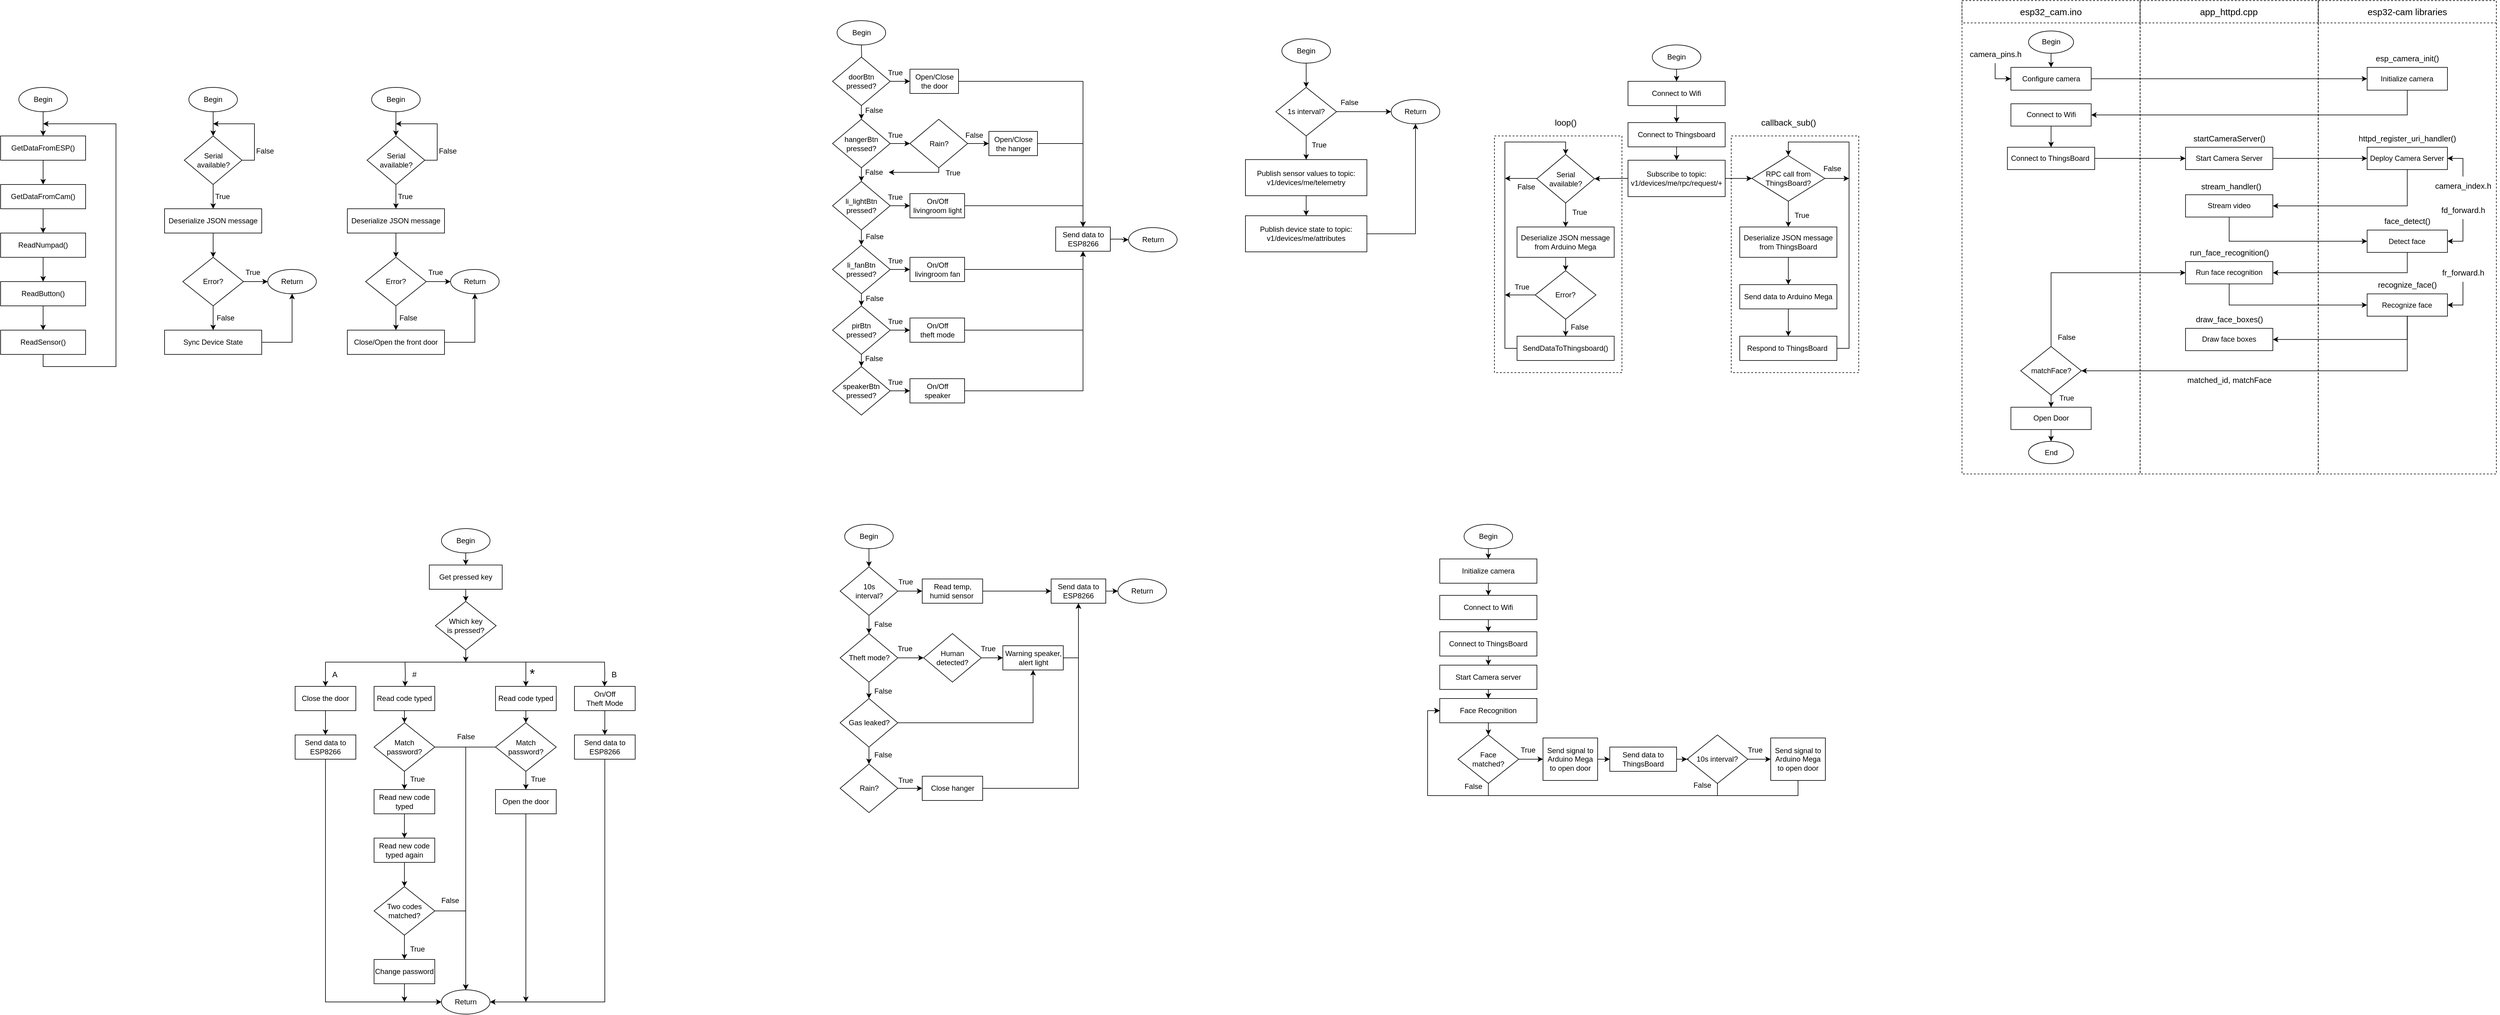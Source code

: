<mxfile version="20.6.2" type="github">
  <diagram id="8T_DmFEaWRe2VI1obKvT" name="Page-1">
    <mxGraphModel dx="1209" dy="781" grid="0" gridSize="10" guides="1" tooltips="1" connect="1" arrows="1" fold="1" page="1" pageScale="1" pageWidth="1100" pageHeight="850" background="none" math="0" shadow="0">
      <root>
        <mxCell id="0" />
        <mxCell id="1" parent="0" />
        <mxCell id="-PVYNfKp2_SMiAzgi10n-19" value="" style="group" parent="1" vertex="1" connectable="0">
          <mxGeometry x="110" y="173" width="190" height="460" as="geometry" />
        </mxCell>
        <mxCell id="-PVYNfKp2_SMiAzgi10n-1" value="Begin" style="ellipse;whiteSpace=wrap;html=1;" parent="-PVYNfKp2_SMiAzgi10n-19" vertex="1">
          <mxGeometry x="30" width="80" height="40" as="geometry" />
        </mxCell>
        <mxCell id="-PVYNfKp2_SMiAzgi10n-2" value="GetDataFromESP()" style="rounded=0;whiteSpace=wrap;html=1;" parent="-PVYNfKp2_SMiAzgi10n-19" vertex="1">
          <mxGeometry y="80" width="140" height="40" as="geometry" />
        </mxCell>
        <mxCell id="-PVYNfKp2_SMiAzgi10n-7" style="edgeStyle=orthogonalEdgeStyle;rounded=0;orthogonalLoop=1;jettySize=auto;html=1;exitX=0.5;exitY=1;exitDx=0;exitDy=0;entryX=0.5;entryY=0;entryDx=0;entryDy=0;" parent="-PVYNfKp2_SMiAzgi10n-19" source="-PVYNfKp2_SMiAzgi10n-1" target="-PVYNfKp2_SMiAzgi10n-2" edge="1">
          <mxGeometry relative="1" as="geometry" />
        </mxCell>
        <mxCell id="-PVYNfKp2_SMiAzgi10n-3" value="GetDataFromCam()" style="rounded=0;whiteSpace=wrap;html=1;" parent="-PVYNfKp2_SMiAzgi10n-19" vertex="1">
          <mxGeometry y="160" width="140" height="40" as="geometry" />
        </mxCell>
        <mxCell id="-PVYNfKp2_SMiAzgi10n-8" style="edgeStyle=orthogonalEdgeStyle;rounded=0;orthogonalLoop=1;jettySize=auto;html=1;exitX=0.5;exitY=1;exitDx=0;exitDy=0;entryX=0.5;entryY=0;entryDx=0;entryDy=0;" parent="-PVYNfKp2_SMiAzgi10n-19" source="-PVYNfKp2_SMiAzgi10n-2" target="-PVYNfKp2_SMiAzgi10n-3" edge="1">
          <mxGeometry relative="1" as="geometry" />
        </mxCell>
        <mxCell id="-PVYNfKp2_SMiAzgi10n-4" value="ReadNumpad()" style="rounded=0;whiteSpace=wrap;html=1;" parent="-PVYNfKp2_SMiAzgi10n-19" vertex="1">
          <mxGeometry y="240" width="140" height="40" as="geometry" />
        </mxCell>
        <mxCell id="-PVYNfKp2_SMiAzgi10n-9" style="edgeStyle=orthogonalEdgeStyle;rounded=0;orthogonalLoop=1;jettySize=auto;html=1;exitX=0.5;exitY=1;exitDx=0;exitDy=0;entryX=0.5;entryY=0;entryDx=0;entryDy=0;" parent="-PVYNfKp2_SMiAzgi10n-19" source="-PVYNfKp2_SMiAzgi10n-3" target="-PVYNfKp2_SMiAzgi10n-4" edge="1">
          <mxGeometry relative="1" as="geometry" />
        </mxCell>
        <mxCell id="-PVYNfKp2_SMiAzgi10n-5" value="ReadButton()" style="rounded=0;whiteSpace=wrap;html=1;" parent="-PVYNfKp2_SMiAzgi10n-19" vertex="1">
          <mxGeometry y="320" width="140" height="40" as="geometry" />
        </mxCell>
        <mxCell id="-PVYNfKp2_SMiAzgi10n-10" style="edgeStyle=orthogonalEdgeStyle;rounded=0;orthogonalLoop=1;jettySize=auto;html=1;exitX=0.5;exitY=1;exitDx=0;exitDy=0;entryX=0.5;entryY=0;entryDx=0;entryDy=0;" parent="-PVYNfKp2_SMiAzgi10n-19" source="-PVYNfKp2_SMiAzgi10n-4" target="-PVYNfKp2_SMiAzgi10n-5" edge="1">
          <mxGeometry relative="1" as="geometry" />
        </mxCell>
        <mxCell id="-PVYNfKp2_SMiAzgi10n-6" value="ReadSensor()" style="rounded=0;whiteSpace=wrap;html=1;" parent="-PVYNfKp2_SMiAzgi10n-19" vertex="1">
          <mxGeometry y="400" width="140" height="40" as="geometry" />
        </mxCell>
        <mxCell id="-PVYNfKp2_SMiAzgi10n-11" style="edgeStyle=orthogonalEdgeStyle;rounded=0;orthogonalLoop=1;jettySize=auto;html=1;exitX=0.5;exitY=1;exitDx=0;exitDy=0;entryX=0.5;entryY=0;entryDx=0;entryDy=0;" parent="-PVYNfKp2_SMiAzgi10n-19" source="-PVYNfKp2_SMiAzgi10n-5" target="-PVYNfKp2_SMiAzgi10n-6" edge="1">
          <mxGeometry relative="1" as="geometry" />
        </mxCell>
        <mxCell id="-PVYNfKp2_SMiAzgi10n-18" value="" style="endArrow=classic;html=1;rounded=0;" parent="-PVYNfKp2_SMiAzgi10n-19" edge="1">
          <mxGeometry width="50" height="50" relative="1" as="geometry">
            <mxPoint x="70" y="440" as="sourcePoint" />
            <mxPoint x="70" y="60" as="targetPoint" />
            <Array as="points">
              <mxPoint x="70" y="460" />
              <mxPoint x="190" y="460" />
              <mxPoint x="190" y="60" />
            </Array>
          </mxGeometry>
        </mxCell>
        <mxCell id="-PVYNfKp2_SMiAzgi10n-22" style="edgeStyle=orthogonalEdgeStyle;rounded=0;orthogonalLoop=1;jettySize=auto;html=1;exitX=0.5;exitY=1;exitDx=0;exitDy=0;entryX=0.5;entryY=0;entryDx=0;entryDy=0;" parent="1" source="-PVYNfKp2_SMiAzgi10n-20" target="-PVYNfKp2_SMiAzgi10n-21" edge="1">
          <mxGeometry relative="1" as="geometry" />
        </mxCell>
        <mxCell id="-PVYNfKp2_SMiAzgi10n-20" value="Begin" style="ellipse;whiteSpace=wrap;html=1;" parent="1" vertex="1">
          <mxGeometry x="420" y="173" width="80" height="40" as="geometry" />
        </mxCell>
        <mxCell id="-PVYNfKp2_SMiAzgi10n-24" style="edgeStyle=orthogonalEdgeStyle;rounded=0;orthogonalLoop=1;jettySize=auto;html=1;exitX=1;exitY=0.5;exitDx=0;exitDy=0;" parent="1" source="-PVYNfKp2_SMiAzgi10n-21" edge="1">
          <mxGeometry relative="1" as="geometry">
            <mxPoint x="460" y="233" as="targetPoint" />
            <Array as="points">
              <mxPoint x="528" y="293" />
              <mxPoint x="528" y="233" />
              <mxPoint x="461" y="233" />
            </Array>
          </mxGeometry>
        </mxCell>
        <mxCell id="-PVYNfKp2_SMiAzgi10n-27" value="" style="edgeStyle=orthogonalEdgeStyle;rounded=0;orthogonalLoop=1;jettySize=auto;html=1;" parent="1" source="-PVYNfKp2_SMiAzgi10n-21" target="-PVYNfKp2_SMiAzgi10n-26" edge="1">
          <mxGeometry relative="1" as="geometry" />
        </mxCell>
        <mxCell id="-PVYNfKp2_SMiAzgi10n-21" value="Serial&lt;br&gt;available?" style="rhombus;whiteSpace=wrap;html=1;" parent="1" vertex="1">
          <mxGeometry x="412.5" y="253" width="95" height="80" as="geometry" />
        </mxCell>
        <mxCell id="-PVYNfKp2_SMiAzgi10n-25" value="False" style="text;html=1;align=center;verticalAlign=middle;resizable=0;points=[];autosize=1;strokeColor=none;fillColor=none;" parent="1" vertex="1">
          <mxGeometry x="520" y="263" width="50" height="30" as="geometry" />
        </mxCell>
        <mxCell id="-PVYNfKp2_SMiAzgi10n-29" style="edgeStyle=orthogonalEdgeStyle;rounded=0;orthogonalLoop=1;jettySize=auto;html=1;exitX=0.5;exitY=1;exitDx=0;exitDy=0;entryX=0.5;entryY=0;entryDx=0;entryDy=0;" parent="1" source="-PVYNfKp2_SMiAzgi10n-26" target="-PVYNfKp2_SMiAzgi10n-28" edge="1">
          <mxGeometry relative="1" as="geometry" />
        </mxCell>
        <mxCell id="-PVYNfKp2_SMiAzgi10n-26" value="Deserialize JSON message" style="whiteSpace=wrap;html=1;" parent="1" vertex="1">
          <mxGeometry x="380" y="373" width="160" height="40" as="geometry" />
        </mxCell>
        <mxCell id="-PVYNfKp2_SMiAzgi10n-37" value="" style="edgeStyle=orthogonalEdgeStyle;rounded=0;orthogonalLoop=1;jettySize=auto;html=1;" parent="1" source="-PVYNfKp2_SMiAzgi10n-28" target="-PVYNfKp2_SMiAzgi10n-36" edge="1">
          <mxGeometry relative="1" as="geometry" />
        </mxCell>
        <mxCell id="-PVYNfKp2_SMiAzgi10n-41" style="edgeStyle=orthogonalEdgeStyle;rounded=0;orthogonalLoop=1;jettySize=auto;html=1;entryX=0.5;entryY=0;entryDx=0;entryDy=0;" parent="1" source="-PVYNfKp2_SMiAzgi10n-28" target="-PVYNfKp2_SMiAzgi10n-40" edge="1">
          <mxGeometry relative="1" as="geometry" />
        </mxCell>
        <mxCell id="-PVYNfKp2_SMiAzgi10n-28" value="Error?" style="rhombus;whiteSpace=wrap;html=1;" parent="1" vertex="1">
          <mxGeometry x="410" y="453" width="100" height="80" as="geometry" />
        </mxCell>
        <mxCell id="-PVYNfKp2_SMiAzgi10n-36" value="Return" style="ellipse;whiteSpace=wrap;html=1;" parent="1" vertex="1">
          <mxGeometry x="550" y="473" width="80" height="40" as="geometry" />
        </mxCell>
        <mxCell id="-PVYNfKp2_SMiAzgi10n-38" value="True" style="text;html=1;align=center;verticalAlign=middle;resizable=0;points=[];autosize=1;strokeColor=none;fillColor=none;" parent="1" vertex="1">
          <mxGeometry x="500" y="463" width="50" height="30" as="geometry" />
        </mxCell>
        <mxCell id="-PVYNfKp2_SMiAzgi10n-44" style="edgeStyle=orthogonalEdgeStyle;rounded=0;orthogonalLoop=1;jettySize=auto;html=1;entryX=0.5;entryY=1;entryDx=0;entryDy=0;" parent="1" source="-PVYNfKp2_SMiAzgi10n-40" target="-PVYNfKp2_SMiAzgi10n-36" edge="1">
          <mxGeometry relative="1" as="geometry" />
        </mxCell>
        <mxCell id="-PVYNfKp2_SMiAzgi10n-40" value="Sync Device State" style="whiteSpace=wrap;html=1;" parent="1" vertex="1">
          <mxGeometry x="380" y="573" width="160" height="40" as="geometry" />
        </mxCell>
        <mxCell id="-PVYNfKp2_SMiAzgi10n-42" value="False" style="text;html=1;align=center;verticalAlign=middle;resizable=0;points=[];autosize=1;strokeColor=none;fillColor=none;" parent="1" vertex="1">
          <mxGeometry x="455" y="538" width="50" height="30" as="geometry" />
        </mxCell>
        <mxCell id="-PVYNfKp2_SMiAzgi10n-43" value="True" style="text;html=1;align=center;verticalAlign=middle;resizable=0;points=[];autosize=1;strokeColor=none;fillColor=none;" parent="1" vertex="1">
          <mxGeometry x="450" y="338" width="50" height="30" as="geometry" />
        </mxCell>
        <mxCell id="-PVYNfKp2_SMiAzgi10n-45" style="edgeStyle=orthogonalEdgeStyle;rounded=0;orthogonalLoop=1;jettySize=auto;html=1;exitX=0.5;exitY=1;exitDx=0;exitDy=0;entryX=0.5;entryY=0;entryDx=0;entryDy=0;" parent="1" source="-PVYNfKp2_SMiAzgi10n-46" target="-PVYNfKp2_SMiAzgi10n-49" edge="1">
          <mxGeometry relative="1" as="geometry" />
        </mxCell>
        <mxCell id="-PVYNfKp2_SMiAzgi10n-46" value="Begin" style="ellipse;whiteSpace=wrap;html=1;" parent="1" vertex="1">
          <mxGeometry x="721" y="173" width="80" height="40" as="geometry" />
        </mxCell>
        <mxCell id="-PVYNfKp2_SMiAzgi10n-47" style="edgeStyle=orthogonalEdgeStyle;rounded=0;orthogonalLoop=1;jettySize=auto;html=1;exitX=1;exitY=0.5;exitDx=0;exitDy=0;" parent="1" source="-PVYNfKp2_SMiAzgi10n-49" edge="1">
          <mxGeometry relative="1" as="geometry">
            <mxPoint x="761" y="233" as="targetPoint" />
            <Array as="points">
              <mxPoint x="829" y="293" />
              <mxPoint x="829" y="233" />
              <mxPoint x="762" y="233" />
            </Array>
          </mxGeometry>
        </mxCell>
        <mxCell id="-PVYNfKp2_SMiAzgi10n-48" value="" style="edgeStyle=orthogonalEdgeStyle;rounded=0;orthogonalLoop=1;jettySize=auto;html=1;" parent="1" source="-PVYNfKp2_SMiAzgi10n-49" target="-PVYNfKp2_SMiAzgi10n-52" edge="1">
          <mxGeometry relative="1" as="geometry" />
        </mxCell>
        <mxCell id="-PVYNfKp2_SMiAzgi10n-49" value="Serial&lt;br&gt;available?" style="rhombus;whiteSpace=wrap;html=1;" parent="1" vertex="1">
          <mxGeometry x="713.5" y="253" width="95" height="80" as="geometry" />
        </mxCell>
        <mxCell id="-PVYNfKp2_SMiAzgi10n-50" value="False" style="text;html=1;align=center;verticalAlign=middle;resizable=0;points=[];autosize=1;strokeColor=none;fillColor=none;" parent="1" vertex="1">
          <mxGeometry x="821" y="263" width="50" height="30" as="geometry" />
        </mxCell>
        <mxCell id="-PVYNfKp2_SMiAzgi10n-51" style="edgeStyle=orthogonalEdgeStyle;rounded=0;orthogonalLoop=1;jettySize=auto;html=1;exitX=0.5;exitY=1;exitDx=0;exitDy=0;entryX=0.5;entryY=0;entryDx=0;entryDy=0;" parent="1" source="-PVYNfKp2_SMiAzgi10n-52" target="-PVYNfKp2_SMiAzgi10n-55" edge="1">
          <mxGeometry relative="1" as="geometry" />
        </mxCell>
        <mxCell id="-PVYNfKp2_SMiAzgi10n-52" value="Deserialize JSON message" style="whiteSpace=wrap;html=1;" parent="1" vertex="1">
          <mxGeometry x="681" y="373" width="160" height="40" as="geometry" />
        </mxCell>
        <mxCell id="-PVYNfKp2_SMiAzgi10n-53" value="" style="edgeStyle=orthogonalEdgeStyle;rounded=0;orthogonalLoop=1;jettySize=auto;html=1;" parent="1" source="-PVYNfKp2_SMiAzgi10n-55" target="-PVYNfKp2_SMiAzgi10n-56" edge="1">
          <mxGeometry relative="1" as="geometry" />
        </mxCell>
        <mxCell id="-PVYNfKp2_SMiAzgi10n-54" style="edgeStyle=orthogonalEdgeStyle;rounded=0;orthogonalLoop=1;jettySize=auto;html=1;entryX=0.5;entryY=0;entryDx=0;entryDy=0;" parent="1" source="-PVYNfKp2_SMiAzgi10n-55" target="-PVYNfKp2_SMiAzgi10n-59" edge="1">
          <mxGeometry relative="1" as="geometry" />
        </mxCell>
        <mxCell id="-PVYNfKp2_SMiAzgi10n-55" value="Error?" style="rhombus;whiteSpace=wrap;html=1;" parent="1" vertex="1">
          <mxGeometry x="711" y="453" width="100" height="80" as="geometry" />
        </mxCell>
        <mxCell id="-PVYNfKp2_SMiAzgi10n-56" value="Return" style="ellipse;whiteSpace=wrap;html=1;" parent="1" vertex="1">
          <mxGeometry x="851" y="473" width="80" height="40" as="geometry" />
        </mxCell>
        <mxCell id="-PVYNfKp2_SMiAzgi10n-57" value="True" style="text;html=1;align=center;verticalAlign=middle;resizable=0;points=[];autosize=1;strokeColor=none;fillColor=none;" parent="1" vertex="1">
          <mxGeometry x="801" y="463" width="50" height="30" as="geometry" />
        </mxCell>
        <mxCell id="-PVYNfKp2_SMiAzgi10n-58" style="edgeStyle=orthogonalEdgeStyle;rounded=0;orthogonalLoop=1;jettySize=auto;html=1;entryX=0.5;entryY=1;entryDx=0;entryDy=0;" parent="1" source="-PVYNfKp2_SMiAzgi10n-59" target="-PVYNfKp2_SMiAzgi10n-56" edge="1">
          <mxGeometry relative="1" as="geometry" />
        </mxCell>
        <mxCell id="-PVYNfKp2_SMiAzgi10n-59" value="Close/Open the front door" style="whiteSpace=wrap;html=1;" parent="1" vertex="1">
          <mxGeometry x="681" y="573" width="160" height="40" as="geometry" />
        </mxCell>
        <mxCell id="-PVYNfKp2_SMiAzgi10n-60" value="False" style="text;html=1;align=center;verticalAlign=middle;resizable=0;points=[];autosize=1;strokeColor=none;fillColor=none;" parent="1" vertex="1">
          <mxGeometry x="756" y="538" width="50" height="30" as="geometry" />
        </mxCell>
        <mxCell id="-PVYNfKp2_SMiAzgi10n-61" value="True" style="text;html=1;align=center;verticalAlign=middle;resizable=0;points=[];autosize=1;strokeColor=none;fillColor=none;" parent="1" vertex="1">
          <mxGeometry x="751" y="338" width="50" height="30" as="geometry" />
        </mxCell>
        <mxCell id="-PVYNfKp2_SMiAzgi10n-66" style="edgeStyle=orthogonalEdgeStyle;rounded=0;orthogonalLoop=1;jettySize=auto;html=1;exitX=0.5;exitY=1;exitDx=0;exitDy=0;" parent="1" source="-PVYNfKp2_SMiAzgi10n-62" target="-PVYNfKp2_SMiAzgi10n-64" edge="1">
          <mxGeometry relative="1" as="geometry" />
        </mxCell>
        <mxCell id="-PVYNfKp2_SMiAzgi10n-62" value="Begin" style="ellipse;whiteSpace=wrap;html=1;" parent="1" vertex="1">
          <mxGeometry x="836" y="900" width="80" height="40" as="geometry" />
        </mxCell>
        <mxCell id="-PVYNfKp2_SMiAzgi10n-69" style="edgeStyle=orthogonalEdgeStyle;rounded=0;orthogonalLoop=1;jettySize=auto;html=1;exitX=0.5;exitY=1;exitDx=0;exitDy=0;entryX=0.5;entryY=0;entryDx=0;entryDy=0;fontSize=12;fontColor=#CC0066;" parent="1" source="-PVYNfKp2_SMiAzgi10n-64" target="-PVYNfKp2_SMiAzgi10n-68" edge="1">
          <mxGeometry relative="1" as="geometry" />
        </mxCell>
        <mxCell id="-PVYNfKp2_SMiAzgi10n-64" value="Get pressed key" style="whiteSpace=wrap;html=1;" parent="1" vertex="1">
          <mxGeometry x="816" y="960" width="120" height="40" as="geometry" />
        </mxCell>
        <mxCell id="-PVYNfKp2_SMiAzgi10n-74" style="edgeStyle=orthogonalEdgeStyle;rounded=0;orthogonalLoop=1;jettySize=auto;html=1;fontSize=12;fontColor=#CC0066;" parent="1" source="-PVYNfKp2_SMiAzgi10n-68" edge="1">
          <mxGeometry relative="1" as="geometry">
            <mxPoint x="876" y="1120" as="targetPoint" />
          </mxGeometry>
        </mxCell>
        <mxCell id="-PVYNfKp2_SMiAzgi10n-68" value="Which key&lt;br&gt;is pressed?" style="rhombus;whiteSpace=wrap;html=1;" parent="1" vertex="1">
          <mxGeometry x="826" y="1020" width="100" height="80" as="geometry" />
        </mxCell>
        <mxCell id="-PVYNfKp2_SMiAzgi10n-76" value="" style="endArrow=none;html=1;rounded=0;fontSize=12;fontColor=#CC0066;" parent="1" edge="1">
          <mxGeometry width="50" height="50" relative="1" as="geometry">
            <mxPoint x="645" y="1120" as="sourcePoint" />
            <mxPoint x="1105" y="1120" as="targetPoint" />
          </mxGeometry>
        </mxCell>
        <mxCell id="-PVYNfKp2_SMiAzgi10n-77" value="" style="endArrow=classic;html=1;rounded=0;fontSize=12;fontColor=#CC0066;" parent="1" edge="1">
          <mxGeometry width="50" height="50" relative="1" as="geometry">
            <mxPoint x="975" y="1120" as="sourcePoint" />
            <mxPoint x="975" y="1160" as="targetPoint" />
          </mxGeometry>
        </mxCell>
        <mxCell id="-PVYNfKp2_SMiAzgi10n-78" value="&lt;font style=&quot;font-size: 22px;&quot; color=&quot;#000000&quot;&gt;*&lt;/font&gt;" style="text;html=1;align=center;verticalAlign=middle;resizable=0;points=[];autosize=1;strokeColor=none;fillColor=none;fontSize=12;fontColor=#CC0066;" parent="1" vertex="1">
          <mxGeometry x="970" y="1120" width="30" height="40" as="geometry" />
        </mxCell>
        <mxCell id="-PVYNfKp2_SMiAzgi10n-82" value="" style="edgeStyle=orthogonalEdgeStyle;rounded=0;orthogonalLoop=1;jettySize=auto;html=1;fontSize=22;fontColor=#000000;" parent="1" source="-PVYNfKp2_SMiAzgi10n-80" target="-PVYNfKp2_SMiAzgi10n-81" edge="1">
          <mxGeometry relative="1" as="geometry" />
        </mxCell>
        <mxCell id="-PVYNfKp2_SMiAzgi10n-80" value="Read code typed" style="whiteSpace=wrap;html=1;" parent="1" vertex="1">
          <mxGeometry x="925" y="1160" width="100" height="40" as="geometry" />
        </mxCell>
        <mxCell id="-PVYNfKp2_SMiAzgi10n-84" value="" style="edgeStyle=orthogonalEdgeStyle;rounded=0;orthogonalLoop=1;jettySize=auto;html=1;fontSize=22;fontColor=#000000;" parent="1" source="-PVYNfKp2_SMiAzgi10n-81" target="-PVYNfKp2_SMiAzgi10n-83" edge="1">
          <mxGeometry relative="1" as="geometry" />
        </mxCell>
        <mxCell id="-PVYNfKp2_SMiAzgi10n-108" style="edgeStyle=orthogonalEdgeStyle;rounded=0;orthogonalLoop=1;jettySize=auto;html=1;entryX=0.5;entryY=0;entryDx=0;entryDy=0;fontSize=13;fontColor=#000000;" parent="1" source="-PVYNfKp2_SMiAzgi10n-81" target="-PVYNfKp2_SMiAzgi10n-101" edge="1">
          <mxGeometry relative="1" as="geometry" />
        </mxCell>
        <mxCell id="-PVYNfKp2_SMiAzgi10n-81" value="Match&lt;br&gt;password?" style="rhombus;whiteSpace=wrap;html=1;" parent="1" vertex="1">
          <mxGeometry x="925" y="1220" width="100" height="80" as="geometry" />
        </mxCell>
        <mxCell id="-PVYNfKp2_SMiAzgi10n-128" style="edgeStyle=orthogonalEdgeStyle;rounded=0;orthogonalLoop=1;jettySize=auto;html=1;fontSize=13;fontColor=#000000;" parent="1" source="-PVYNfKp2_SMiAzgi10n-83" edge="1">
          <mxGeometry relative="1" as="geometry">
            <mxPoint x="975" y="1680" as="targetPoint" />
          </mxGeometry>
        </mxCell>
        <mxCell id="-PVYNfKp2_SMiAzgi10n-83" value="Open the door" style="whiteSpace=wrap;html=1;" parent="1" vertex="1">
          <mxGeometry x="925" y="1330" width="100" height="40" as="geometry" />
        </mxCell>
        <mxCell id="-PVYNfKp2_SMiAzgi10n-85" value="&lt;font style=&quot;font-size: 12px;&quot;&gt;True&lt;/font&gt;" style="text;html=1;align=center;verticalAlign=middle;resizable=0;points=[];autosize=1;strokeColor=none;fillColor=none;fontSize=22;fontColor=#000000;" parent="1" vertex="1">
          <mxGeometry x="970" y="1290" width="50" height="40" as="geometry" />
        </mxCell>
        <mxCell id="-PVYNfKp2_SMiAzgi10n-86" value="&lt;font style=&quot;font-size: 13px;&quot; color=&quot;#000000&quot;&gt;#&lt;/font&gt;" style="text;html=1;align=center;verticalAlign=middle;resizable=0;points=[];autosize=1;strokeColor=none;fillColor=none;fontSize=12;fontColor=#CC0066;" parent="1" vertex="1">
          <mxGeometry x="776" y="1125" width="30" height="30" as="geometry" />
        </mxCell>
        <mxCell id="-PVYNfKp2_SMiAzgi10n-87" value="" style="edgeStyle=orthogonalEdgeStyle;rounded=0;orthogonalLoop=1;jettySize=auto;html=1;fontSize=22;fontColor=#000000;" parent="1" edge="1">
          <mxGeometry relative="1" as="geometry">
            <mxPoint x="776" y="1120" as="sourcePoint" />
            <mxPoint x="776" y="1160" as="targetPoint" />
          </mxGeometry>
        </mxCell>
        <mxCell id="-PVYNfKp2_SMiAzgi10n-90" value="" style="edgeStyle=orthogonalEdgeStyle;rounded=0;orthogonalLoop=1;jettySize=auto;html=1;fontSize=13;fontColor=#000000;" parent="1" source="-PVYNfKp2_SMiAzgi10n-88" target="-PVYNfKp2_SMiAzgi10n-89" edge="1">
          <mxGeometry relative="1" as="geometry" />
        </mxCell>
        <mxCell id="-PVYNfKp2_SMiAzgi10n-88" value="Read code typed" style="whiteSpace=wrap;html=1;" parent="1" vertex="1">
          <mxGeometry x="725" y="1160" width="100" height="40" as="geometry" />
        </mxCell>
        <mxCell id="-PVYNfKp2_SMiAzgi10n-92" value="" style="edgeStyle=orthogonalEdgeStyle;rounded=0;orthogonalLoop=1;jettySize=auto;html=1;fontSize=13;fontColor=#000000;" parent="1" source="-PVYNfKp2_SMiAzgi10n-89" target="-PVYNfKp2_SMiAzgi10n-91" edge="1">
          <mxGeometry relative="1" as="geometry" />
        </mxCell>
        <mxCell id="-PVYNfKp2_SMiAzgi10n-105" style="edgeStyle=orthogonalEdgeStyle;rounded=0;orthogonalLoop=1;jettySize=auto;html=1;fontSize=13;fontColor=#000000;" parent="1" source="-PVYNfKp2_SMiAzgi10n-89" target="-PVYNfKp2_SMiAzgi10n-101" edge="1">
          <mxGeometry relative="1" as="geometry" />
        </mxCell>
        <mxCell id="-PVYNfKp2_SMiAzgi10n-89" value="Match&lt;br&gt;password?" style="rhombus;whiteSpace=wrap;html=1;" parent="1" vertex="1">
          <mxGeometry x="725" y="1220" width="100" height="80" as="geometry" />
        </mxCell>
        <mxCell id="-PVYNfKp2_SMiAzgi10n-94" value="" style="edgeStyle=orthogonalEdgeStyle;rounded=0;orthogonalLoop=1;jettySize=auto;html=1;fontSize=13;fontColor=#000000;" parent="1" source="-PVYNfKp2_SMiAzgi10n-91" target="-PVYNfKp2_SMiAzgi10n-93" edge="1">
          <mxGeometry relative="1" as="geometry" />
        </mxCell>
        <mxCell id="-PVYNfKp2_SMiAzgi10n-91" value="Read new code typed" style="whiteSpace=wrap;html=1;" parent="1" vertex="1">
          <mxGeometry x="725" y="1330" width="100" height="40" as="geometry" />
        </mxCell>
        <mxCell id="-PVYNfKp2_SMiAzgi10n-97" value="" style="edgeStyle=orthogonalEdgeStyle;rounded=0;orthogonalLoop=1;jettySize=auto;html=1;fontSize=13;fontColor=#000000;" parent="1" source="-PVYNfKp2_SMiAzgi10n-93" target="-PVYNfKp2_SMiAzgi10n-96" edge="1">
          <mxGeometry relative="1" as="geometry" />
        </mxCell>
        <mxCell id="-PVYNfKp2_SMiAzgi10n-93" value="Read new code typed again" style="whiteSpace=wrap;html=1;" parent="1" vertex="1">
          <mxGeometry x="725" y="1410" width="100" height="40" as="geometry" />
        </mxCell>
        <mxCell id="-PVYNfKp2_SMiAzgi10n-95" value="&lt;font style=&quot;font-size: 12px;&quot;&gt;True&lt;/font&gt;" style="text;html=1;align=center;verticalAlign=middle;resizable=0;points=[];autosize=1;strokeColor=none;fillColor=none;fontSize=22;fontColor=#000000;" parent="1" vertex="1">
          <mxGeometry x="771" y="1290" width="50" height="40" as="geometry" />
        </mxCell>
        <mxCell id="-PVYNfKp2_SMiAzgi10n-99" value="" style="edgeStyle=orthogonalEdgeStyle;rounded=0;orthogonalLoop=1;jettySize=auto;html=1;fontSize=13;fontColor=#000000;" parent="1" source="-PVYNfKp2_SMiAzgi10n-96" target="-PVYNfKp2_SMiAzgi10n-98" edge="1">
          <mxGeometry relative="1" as="geometry" />
        </mxCell>
        <mxCell id="-PVYNfKp2_SMiAzgi10n-110" style="edgeStyle=orthogonalEdgeStyle;rounded=0;orthogonalLoop=1;jettySize=auto;html=1;entryX=0.5;entryY=0;entryDx=0;entryDy=0;fontSize=13;fontColor=#000000;" parent="1" source="-PVYNfKp2_SMiAzgi10n-96" target="-PVYNfKp2_SMiAzgi10n-101" edge="1">
          <mxGeometry relative="1" as="geometry" />
        </mxCell>
        <mxCell id="-PVYNfKp2_SMiAzgi10n-96" value="Two codes &lt;br&gt;matched?" style="rhombus;whiteSpace=wrap;html=1;" parent="1" vertex="1">
          <mxGeometry x="725" y="1490" width="100" height="80" as="geometry" />
        </mxCell>
        <mxCell id="-PVYNfKp2_SMiAzgi10n-118" style="edgeStyle=orthogonalEdgeStyle;rounded=0;orthogonalLoop=1;jettySize=auto;html=1;fontSize=13;fontColor=#000000;" parent="1" source="-PVYNfKp2_SMiAzgi10n-98" edge="1">
          <mxGeometry relative="1" as="geometry">
            <mxPoint x="775" y="1680" as="targetPoint" />
          </mxGeometry>
        </mxCell>
        <mxCell id="-PVYNfKp2_SMiAzgi10n-98" value="Change password" style="whiteSpace=wrap;html=1;" parent="1" vertex="1">
          <mxGeometry x="725" y="1610" width="100" height="40" as="geometry" />
        </mxCell>
        <mxCell id="-PVYNfKp2_SMiAzgi10n-100" value="&lt;font style=&quot;font-size: 12px;&quot;&gt;True&lt;/font&gt;" style="text;html=1;align=center;verticalAlign=middle;resizable=0;points=[];autosize=1;strokeColor=none;fillColor=none;fontSize=22;fontColor=#000000;" parent="1" vertex="1">
          <mxGeometry x="771" y="1570" width="50" height="40" as="geometry" />
        </mxCell>
        <mxCell id="-PVYNfKp2_SMiAzgi10n-101" value="Return" style="ellipse;whiteSpace=wrap;html=1;" parent="1" vertex="1">
          <mxGeometry x="836" y="1660" width="80" height="40" as="geometry" />
        </mxCell>
        <mxCell id="-PVYNfKp2_SMiAzgi10n-109" value="&lt;font style=&quot;font-size: 12px;&quot;&gt;False&lt;/font&gt;" style="text;html=1;align=center;verticalAlign=middle;resizable=0;points=[];autosize=1;strokeColor=none;fillColor=none;fontSize=22;fontColor=#000000;" parent="1" vertex="1">
          <mxGeometry x="851" y="1220" width="50" height="40" as="geometry" />
        </mxCell>
        <mxCell id="-PVYNfKp2_SMiAzgi10n-111" value="&lt;font style=&quot;font-size: 12px;&quot;&gt;False&lt;/font&gt;" style="text;html=1;align=center;verticalAlign=middle;resizable=0;points=[];autosize=1;strokeColor=none;fillColor=none;fontSize=22;fontColor=#000000;" parent="1" vertex="1">
          <mxGeometry x="825" y="1490" width="50" height="40" as="geometry" />
        </mxCell>
        <mxCell id="-PVYNfKp2_SMiAzgi10n-119" value="" style="edgeStyle=orthogonalEdgeStyle;rounded=0;orthogonalLoop=1;jettySize=auto;html=1;fontSize=13;fontColor=#000000;" parent="1" source="-PVYNfKp2_SMiAzgi10n-112" target="-PVYNfKp2_SMiAzgi10n-115" edge="1">
          <mxGeometry relative="1" as="geometry" />
        </mxCell>
        <mxCell id="-PVYNfKp2_SMiAzgi10n-112" value="Close the door" style="whiteSpace=wrap;html=1;" parent="1" vertex="1">
          <mxGeometry x="595" y="1160" width="100" height="40" as="geometry" />
        </mxCell>
        <mxCell id="-PVYNfKp2_SMiAzgi10n-113" value="" style="endArrow=classic;html=1;rounded=0;fontSize=13;fontColor=#000000;entryX=0.5;entryY=0;entryDx=0;entryDy=0;" parent="1" target="-PVYNfKp2_SMiAzgi10n-112" edge="1">
          <mxGeometry width="50" height="50" relative="1" as="geometry">
            <mxPoint x="645" y="1120" as="sourcePoint" />
            <mxPoint x="425" y="1390" as="targetPoint" />
          </mxGeometry>
        </mxCell>
        <mxCell id="-PVYNfKp2_SMiAzgi10n-114" value="A" style="text;html=1;align=center;verticalAlign=middle;resizable=0;points=[];autosize=1;strokeColor=none;fillColor=none;fontSize=13;fontColor=#000000;" parent="1" vertex="1">
          <mxGeometry x="645" y="1125" width="30" height="30" as="geometry" />
        </mxCell>
        <mxCell id="-PVYNfKp2_SMiAzgi10n-116" style="edgeStyle=orthogonalEdgeStyle;rounded=0;orthogonalLoop=1;jettySize=auto;html=1;entryX=0;entryY=0.5;entryDx=0;entryDy=0;fontSize=13;fontColor=#000000;" parent="1" source="-PVYNfKp2_SMiAzgi10n-115" target="-PVYNfKp2_SMiAzgi10n-101" edge="1">
          <mxGeometry relative="1" as="geometry">
            <Array as="points">
              <mxPoint x="645" y="1680" />
            </Array>
          </mxGeometry>
        </mxCell>
        <mxCell id="-PVYNfKp2_SMiAzgi10n-115" value="Send data to ESP8266" style="whiteSpace=wrap;html=1;" parent="1" vertex="1">
          <mxGeometry x="595" y="1240" width="100" height="40" as="geometry" />
        </mxCell>
        <mxCell id="-PVYNfKp2_SMiAzgi10n-122" value="" style="edgeStyle=orthogonalEdgeStyle;rounded=0;orthogonalLoop=1;jettySize=auto;html=1;fontSize=13;fontColor=#000000;" parent="1" source="-PVYNfKp2_SMiAzgi10n-120" target="-PVYNfKp2_SMiAzgi10n-121" edge="1">
          <mxGeometry relative="1" as="geometry" />
        </mxCell>
        <mxCell id="-PVYNfKp2_SMiAzgi10n-120" value="On/Off&lt;br&gt;Theft Mode" style="whiteSpace=wrap;html=1;" parent="1" vertex="1">
          <mxGeometry x="1055" y="1160" width="100" height="40" as="geometry" />
        </mxCell>
        <mxCell id="-PVYNfKp2_SMiAzgi10n-126" style="edgeStyle=orthogonalEdgeStyle;rounded=0;orthogonalLoop=1;jettySize=auto;html=1;entryX=1;entryY=0.5;entryDx=0;entryDy=0;fontSize=13;fontColor=#000000;" parent="1" source="-PVYNfKp2_SMiAzgi10n-121" target="-PVYNfKp2_SMiAzgi10n-101" edge="1">
          <mxGeometry relative="1" as="geometry">
            <Array as="points">
              <mxPoint x="1105" y="1680" />
            </Array>
          </mxGeometry>
        </mxCell>
        <mxCell id="-PVYNfKp2_SMiAzgi10n-121" value="Send data to ESP8266" style="whiteSpace=wrap;html=1;" parent="1" vertex="1">
          <mxGeometry x="1055" y="1240" width="100" height="40" as="geometry" />
        </mxCell>
        <mxCell id="-PVYNfKp2_SMiAzgi10n-124" value="" style="edgeStyle=orthogonalEdgeStyle;rounded=0;orthogonalLoop=1;jettySize=auto;html=1;fontSize=22;fontColor=#000000;" parent="1" edge="1">
          <mxGeometry relative="1" as="geometry">
            <mxPoint x="1104.5" y="1120" as="sourcePoint" />
            <mxPoint x="1104.5" y="1160" as="targetPoint" />
          </mxGeometry>
        </mxCell>
        <mxCell id="-PVYNfKp2_SMiAzgi10n-125" value="B" style="text;html=1;align=center;verticalAlign=middle;resizable=0;points=[];autosize=1;strokeColor=none;fillColor=none;fontSize=13;fontColor=#000000;" parent="1" vertex="1">
          <mxGeometry x="1105" y="1125" width="30" height="30" as="geometry" />
        </mxCell>
        <mxCell id="-PVYNfKp2_SMiAzgi10n-132" value="" style="edgeStyle=orthogonalEdgeStyle;rounded=0;orthogonalLoop=1;jettySize=auto;html=1;fontSize=13;fontColor=#000000;" parent="1" target="-PVYNfKp2_SMiAzgi10n-130" edge="1">
          <mxGeometry relative="1" as="geometry">
            <mxPoint x="1527.5" y="103" as="sourcePoint" />
          </mxGeometry>
        </mxCell>
        <mxCell id="-PVYNfKp2_SMiAzgi10n-129" value="Begin" style="ellipse;whiteSpace=wrap;html=1;" parent="1" vertex="1">
          <mxGeometry x="1487.5" y="63" width="80" height="40" as="geometry" />
        </mxCell>
        <mxCell id="-PVYNfKp2_SMiAzgi10n-133" value="" style="edgeStyle=orthogonalEdgeStyle;rounded=0;orthogonalLoop=1;jettySize=auto;html=1;fontSize=13;fontColor=#000000;" parent="1" source="-PVYNfKp2_SMiAzgi10n-130" target="-PVYNfKp2_SMiAzgi10n-131" edge="1">
          <mxGeometry relative="1" as="geometry" />
        </mxCell>
        <mxCell id="-PVYNfKp2_SMiAzgi10n-136" value="" style="edgeStyle=orthogonalEdgeStyle;rounded=0;orthogonalLoop=1;jettySize=auto;html=1;fontSize=12;fontColor=#000000;" parent="1" source="-PVYNfKp2_SMiAzgi10n-130" target="-PVYNfKp2_SMiAzgi10n-135" edge="1">
          <mxGeometry relative="1" as="geometry" />
        </mxCell>
        <mxCell id="-PVYNfKp2_SMiAzgi10n-130" value="doorBtn pressed?" style="rhombus;whiteSpace=wrap;html=1;" parent="1" vertex="1">
          <mxGeometry x="1480" y="123" width="95" height="80" as="geometry" />
        </mxCell>
        <mxCell id="-PVYNfKp2_SMiAzgi10n-177" style="edgeStyle=orthogonalEdgeStyle;rounded=0;orthogonalLoop=1;jettySize=auto;html=1;entryX=0.5;entryY=0;entryDx=0;entryDy=0;fontSize=12;fontColor=#000000;" parent="1" source="-PVYNfKp2_SMiAzgi10n-131" target="-PVYNfKp2_SMiAzgi10n-176" edge="1">
          <mxGeometry relative="1" as="geometry" />
        </mxCell>
        <mxCell id="-PVYNfKp2_SMiAzgi10n-131" value="Open/Close the door" style="whiteSpace=wrap;html=1;" parent="1" vertex="1">
          <mxGeometry x="1607.5" y="143" width="80" height="40" as="geometry" />
        </mxCell>
        <mxCell id="-PVYNfKp2_SMiAzgi10n-134" value="&lt;font style=&quot;font-size: 12px;&quot;&gt;True&lt;/font&gt;" style="text;html=1;align=center;verticalAlign=middle;resizable=0;points=[];autosize=1;strokeColor=none;fillColor=none;fontSize=13;fontColor=#000000;" parent="1" vertex="1">
          <mxGeometry x="1557.5" y="133" width="50" height="30" as="geometry" />
        </mxCell>
        <mxCell id="-PVYNfKp2_SMiAzgi10n-143" value="" style="edgeStyle=orthogonalEdgeStyle;rounded=0;orthogonalLoop=1;jettySize=auto;html=1;fontSize=12;fontColor=#000000;" parent="1" source="-PVYNfKp2_SMiAzgi10n-135" target="-PVYNfKp2_SMiAzgi10n-142" edge="1">
          <mxGeometry relative="1" as="geometry" />
        </mxCell>
        <mxCell id="-PVYNfKp2_SMiAzgi10n-146" value="" style="edgeStyle=orthogonalEdgeStyle;rounded=0;orthogonalLoop=1;jettySize=auto;html=1;fontSize=12;fontColor=#000000;" parent="1" source="-PVYNfKp2_SMiAzgi10n-135" target="-PVYNfKp2_SMiAzgi10n-145" edge="1">
          <mxGeometry relative="1" as="geometry" />
        </mxCell>
        <mxCell id="-PVYNfKp2_SMiAzgi10n-135" value="hangerBtn pressed?" style="rhombus;whiteSpace=wrap;html=1;" parent="1" vertex="1">
          <mxGeometry x="1480" y="225.5" width="95" height="80" as="geometry" />
        </mxCell>
        <mxCell id="-PVYNfKp2_SMiAzgi10n-137" value="False" style="text;html=1;align=center;verticalAlign=middle;resizable=0;points=[];autosize=1;strokeColor=none;fillColor=none;fontSize=12;fontColor=#000000;" parent="1" vertex="1">
          <mxGeometry x="1522.5" y="195.5" width="50" height="30" as="geometry" />
        </mxCell>
        <mxCell id="-PVYNfKp2_SMiAzgi10n-180" style="edgeStyle=orthogonalEdgeStyle;rounded=0;orthogonalLoop=1;jettySize=auto;html=1;fontSize=12;fontColor=#000000;" parent="1" source="-PVYNfKp2_SMiAzgi10n-138" target="-PVYNfKp2_SMiAzgi10n-176" edge="1">
          <mxGeometry relative="1" as="geometry" />
        </mxCell>
        <mxCell id="-PVYNfKp2_SMiAzgi10n-138" value="Open/Close the hanger" style="whiteSpace=wrap;html=1;" parent="1" vertex="1">
          <mxGeometry x="1737.5" y="245.5" width="80" height="40" as="geometry" />
        </mxCell>
        <mxCell id="-PVYNfKp2_SMiAzgi10n-140" value="&lt;font style=&quot;font-size: 12px;&quot;&gt;True&lt;/font&gt;" style="text;html=1;align=center;verticalAlign=middle;resizable=0;points=[];autosize=1;strokeColor=none;fillColor=none;fontSize=13;fontColor=#000000;" parent="1" vertex="1">
          <mxGeometry x="1557.5" y="236" width="50" height="30" as="geometry" />
        </mxCell>
        <mxCell id="-PVYNfKp2_SMiAzgi10n-154" value="" style="edgeStyle=orthogonalEdgeStyle;rounded=0;orthogonalLoop=1;jettySize=auto;html=1;fontSize=12;fontColor=#000000;" parent="1" source="-PVYNfKp2_SMiAzgi10n-142" target="-PVYNfKp2_SMiAzgi10n-153" edge="1">
          <mxGeometry relative="1" as="geometry" />
        </mxCell>
        <mxCell id="-PVYNfKp2_SMiAzgi10n-157" value="" style="edgeStyle=orthogonalEdgeStyle;rounded=0;orthogonalLoop=1;jettySize=auto;html=1;fontSize=12;fontColor=#000000;" parent="1" source="-PVYNfKp2_SMiAzgi10n-142" target="-PVYNfKp2_SMiAzgi10n-156" edge="1">
          <mxGeometry relative="1" as="geometry" />
        </mxCell>
        <mxCell id="-PVYNfKp2_SMiAzgi10n-142" value="li_lightBtn pressed?" style="rhombus;whiteSpace=wrap;html=1;" parent="1" vertex="1">
          <mxGeometry x="1480" y="328" width="95" height="80" as="geometry" />
        </mxCell>
        <mxCell id="-PVYNfKp2_SMiAzgi10n-144" value="False" style="text;html=1;align=center;verticalAlign=middle;resizable=0;points=[];autosize=1;strokeColor=none;fillColor=none;fontSize=12;fontColor=#000000;" parent="1" vertex="1">
          <mxGeometry x="1522.5" y="298" width="50" height="30" as="geometry" />
        </mxCell>
        <mxCell id="-PVYNfKp2_SMiAzgi10n-148" value="" style="edgeStyle=orthogonalEdgeStyle;rounded=0;orthogonalLoop=1;jettySize=auto;html=1;fontSize=12;fontColor=#000000;" parent="1" source="-PVYNfKp2_SMiAzgi10n-145" target="-PVYNfKp2_SMiAzgi10n-138" edge="1">
          <mxGeometry relative="1" as="geometry" />
        </mxCell>
        <mxCell id="-PVYNfKp2_SMiAzgi10n-151" style="edgeStyle=orthogonalEdgeStyle;rounded=0;orthogonalLoop=1;jettySize=auto;html=1;fontSize=12;fontColor=#000000;" parent="1" source="-PVYNfKp2_SMiAzgi10n-145" target="-PVYNfKp2_SMiAzgi10n-144" edge="1">
          <mxGeometry relative="1" as="geometry">
            <Array as="points">
              <mxPoint x="1655.5" y="313" />
            </Array>
          </mxGeometry>
        </mxCell>
        <mxCell id="-PVYNfKp2_SMiAzgi10n-145" value="Rain?" style="rhombus;whiteSpace=wrap;html=1;" parent="1" vertex="1">
          <mxGeometry x="1607.5" y="225.5" width="95" height="80" as="geometry" />
        </mxCell>
        <mxCell id="-PVYNfKp2_SMiAzgi10n-149" value="&lt;font style=&quot;font-size: 12px;&quot;&gt;False&lt;/font&gt;" style="text;html=1;align=center;verticalAlign=middle;resizable=0;points=[];autosize=1;strokeColor=none;fillColor=none;fontSize=13;fontColor=#000000;" parent="1" vertex="1">
          <mxGeometry x="1687.5" y="236" width="50" height="30" as="geometry" />
        </mxCell>
        <mxCell id="-PVYNfKp2_SMiAzgi10n-152" value="&lt;font style=&quot;font-size: 12px;&quot;&gt;True&lt;/font&gt;" style="text;html=1;align=center;verticalAlign=middle;resizable=0;points=[];autosize=1;strokeColor=none;fillColor=none;fontSize=13;fontColor=#000000;" parent="1" vertex="1">
          <mxGeometry x="1652.5" y="298" width="50" height="30" as="geometry" />
        </mxCell>
        <mxCell id="-PVYNfKp2_SMiAzgi10n-181" style="edgeStyle=orthogonalEdgeStyle;rounded=0;orthogonalLoop=1;jettySize=auto;html=1;fontSize=12;fontColor=#000000;" parent="1" source="-PVYNfKp2_SMiAzgi10n-153" target="-PVYNfKp2_SMiAzgi10n-176" edge="1">
          <mxGeometry relative="1" as="geometry" />
        </mxCell>
        <mxCell id="-PVYNfKp2_SMiAzgi10n-153" value="On/Off livingroom light" style="whiteSpace=wrap;html=1;" parent="1" vertex="1">
          <mxGeometry x="1607.5" y="348" width="90" height="40" as="geometry" />
        </mxCell>
        <mxCell id="-PVYNfKp2_SMiAzgi10n-155" value="&lt;font style=&quot;font-size: 12px;&quot;&gt;True&lt;/font&gt;" style="text;html=1;align=center;verticalAlign=middle;resizable=0;points=[];autosize=1;strokeColor=none;fillColor=none;fontSize=13;fontColor=#000000;" parent="1" vertex="1">
          <mxGeometry x="1557.5" y="338" width="50" height="30" as="geometry" />
        </mxCell>
        <mxCell id="-PVYNfKp2_SMiAzgi10n-160" value="" style="edgeStyle=orthogonalEdgeStyle;rounded=0;orthogonalLoop=1;jettySize=auto;html=1;fontSize=12;fontColor=#000000;" parent="1" source="-PVYNfKp2_SMiAzgi10n-156" edge="1">
          <mxGeometry relative="1" as="geometry">
            <mxPoint x="1607.5" y="473" as="targetPoint" />
          </mxGeometry>
        </mxCell>
        <mxCell id="-PVYNfKp2_SMiAzgi10n-164" value="" style="edgeStyle=orthogonalEdgeStyle;rounded=0;orthogonalLoop=1;jettySize=auto;html=1;fontSize=12;fontColor=#000000;" parent="1" source="-PVYNfKp2_SMiAzgi10n-156" target="-PVYNfKp2_SMiAzgi10n-163" edge="1">
          <mxGeometry relative="1" as="geometry" />
        </mxCell>
        <mxCell id="-PVYNfKp2_SMiAzgi10n-156" value="li_fanBtn pressed?" style="rhombus;whiteSpace=wrap;html=1;" parent="1" vertex="1">
          <mxGeometry x="1480" y="433" width="95" height="80" as="geometry" />
        </mxCell>
        <mxCell id="-PVYNfKp2_SMiAzgi10n-158" value="False" style="text;html=1;align=center;verticalAlign=middle;resizable=0;points=[];autosize=1;strokeColor=none;fillColor=none;fontSize=12;fontColor=#000000;" parent="1" vertex="1">
          <mxGeometry x="1523.5" y="404" width="50" height="30" as="geometry" />
        </mxCell>
        <mxCell id="-PVYNfKp2_SMiAzgi10n-161" value="&lt;font style=&quot;font-size: 12px;&quot;&gt;True&lt;/font&gt;" style="text;html=1;align=center;verticalAlign=middle;resizable=0;points=[];autosize=1;strokeColor=none;fillColor=none;fontSize=13;fontColor=#000000;" parent="1" vertex="1">
          <mxGeometry x="1557.5" y="443" width="50" height="30" as="geometry" />
        </mxCell>
        <mxCell id="-PVYNfKp2_SMiAzgi10n-182" style="edgeStyle=orthogonalEdgeStyle;rounded=0;orthogonalLoop=1;jettySize=auto;html=1;entryX=0.5;entryY=1;entryDx=0;entryDy=0;fontSize=12;fontColor=#000000;" parent="1" source="-PVYNfKp2_SMiAzgi10n-162" target="-PVYNfKp2_SMiAzgi10n-176" edge="1">
          <mxGeometry relative="1" as="geometry" />
        </mxCell>
        <mxCell id="-PVYNfKp2_SMiAzgi10n-162" value="On/Off livingroom fan" style="whiteSpace=wrap;html=1;" parent="1" vertex="1">
          <mxGeometry x="1607.5" y="453" width="90" height="40" as="geometry" />
        </mxCell>
        <mxCell id="-PVYNfKp2_SMiAzgi10n-167" value="" style="edgeStyle=orthogonalEdgeStyle;rounded=0;orthogonalLoop=1;jettySize=auto;html=1;fontSize=12;fontColor=#000000;" parent="1" source="-PVYNfKp2_SMiAzgi10n-163" target="-PVYNfKp2_SMiAzgi10n-166" edge="1">
          <mxGeometry relative="1" as="geometry" />
        </mxCell>
        <mxCell id="-PVYNfKp2_SMiAzgi10n-171" value="" style="edgeStyle=orthogonalEdgeStyle;rounded=0;orthogonalLoop=1;jettySize=auto;html=1;fontSize=12;fontColor=#000000;" parent="1" source="-PVYNfKp2_SMiAzgi10n-163" target="-PVYNfKp2_SMiAzgi10n-170" edge="1">
          <mxGeometry relative="1" as="geometry" />
        </mxCell>
        <mxCell id="-PVYNfKp2_SMiAzgi10n-163" value="pirBtn&lt;br&gt;pressed?" style="rhombus;whiteSpace=wrap;html=1;" parent="1" vertex="1">
          <mxGeometry x="1480" y="533" width="95" height="80" as="geometry" />
        </mxCell>
        <mxCell id="-PVYNfKp2_SMiAzgi10n-165" value="False" style="text;html=1;align=center;verticalAlign=middle;resizable=0;points=[];autosize=1;strokeColor=none;fillColor=none;fontSize=12;fontColor=#000000;" parent="1" vertex="1">
          <mxGeometry x="1524" y="506" width="50" height="30" as="geometry" />
        </mxCell>
        <mxCell id="-PVYNfKp2_SMiAzgi10n-183" style="edgeStyle=orthogonalEdgeStyle;rounded=0;orthogonalLoop=1;jettySize=auto;html=1;fontSize=12;fontColor=#000000;" parent="1" source="-PVYNfKp2_SMiAzgi10n-166" target="-PVYNfKp2_SMiAzgi10n-176" edge="1">
          <mxGeometry relative="1" as="geometry" />
        </mxCell>
        <mxCell id="-PVYNfKp2_SMiAzgi10n-166" value="On/Off&lt;br&gt;theft mode" style="whiteSpace=wrap;html=1;" parent="1" vertex="1">
          <mxGeometry x="1607.5" y="553" width="90" height="40" as="geometry" />
        </mxCell>
        <mxCell id="-PVYNfKp2_SMiAzgi10n-168" value="&lt;font style=&quot;font-size: 12px;&quot;&gt;True&lt;/font&gt;" style="text;html=1;align=center;verticalAlign=middle;resizable=0;points=[];autosize=1;strokeColor=none;fillColor=none;fontSize=13;fontColor=#000000;" parent="1" vertex="1">
          <mxGeometry x="1557.5" y="543" width="50" height="30" as="geometry" />
        </mxCell>
        <mxCell id="-PVYNfKp2_SMiAzgi10n-174" value="" style="edgeStyle=orthogonalEdgeStyle;rounded=0;orthogonalLoop=1;jettySize=auto;html=1;fontSize=12;fontColor=#000000;" parent="1" source="-PVYNfKp2_SMiAzgi10n-170" target="-PVYNfKp2_SMiAzgi10n-173" edge="1">
          <mxGeometry relative="1" as="geometry" />
        </mxCell>
        <mxCell id="-PVYNfKp2_SMiAzgi10n-170" value="speakerBtn&lt;br&gt;pressed?" style="rhombus;whiteSpace=wrap;html=1;" parent="1" vertex="1">
          <mxGeometry x="1480" y="633" width="95" height="80" as="geometry" />
        </mxCell>
        <mxCell id="-PVYNfKp2_SMiAzgi10n-172" value="False" style="text;html=1;align=center;verticalAlign=middle;resizable=0;points=[];autosize=1;strokeColor=none;fillColor=none;fontSize=12;fontColor=#000000;" parent="1" vertex="1">
          <mxGeometry x="1523" y="605" width="50" height="30" as="geometry" />
        </mxCell>
        <mxCell id="-PVYNfKp2_SMiAzgi10n-184" style="edgeStyle=orthogonalEdgeStyle;rounded=0;orthogonalLoop=1;jettySize=auto;html=1;fontSize=12;fontColor=#000000;" parent="1" source="-PVYNfKp2_SMiAzgi10n-173" target="-PVYNfKp2_SMiAzgi10n-176" edge="1">
          <mxGeometry relative="1" as="geometry" />
        </mxCell>
        <mxCell id="-PVYNfKp2_SMiAzgi10n-173" value="On/Off&lt;br&gt;speaker" style="whiteSpace=wrap;html=1;" parent="1" vertex="1">
          <mxGeometry x="1607.5" y="653" width="90" height="40" as="geometry" />
        </mxCell>
        <mxCell id="-PVYNfKp2_SMiAzgi10n-175" value="&lt;font style=&quot;font-size: 12px;&quot;&gt;True&lt;/font&gt;" style="text;html=1;align=center;verticalAlign=middle;resizable=0;points=[];autosize=1;strokeColor=none;fillColor=none;fontSize=13;fontColor=#000000;" parent="1" vertex="1">
          <mxGeometry x="1557.5" y="643" width="50" height="30" as="geometry" />
        </mxCell>
        <mxCell id="-PVYNfKp2_SMiAzgi10n-186" value="" style="edgeStyle=orthogonalEdgeStyle;rounded=0;orthogonalLoop=1;jettySize=auto;html=1;fontSize=12;fontColor=#000000;" parent="1" source="-PVYNfKp2_SMiAzgi10n-176" target="-PVYNfKp2_SMiAzgi10n-185" edge="1">
          <mxGeometry relative="1" as="geometry" />
        </mxCell>
        <mxCell id="-PVYNfKp2_SMiAzgi10n-176" value="Send data to ESP8266" style="whiteSpace=wrap;html=1;" parent="1" vertex="1">
          <mxGeometry x="1847.5" y="403" width="90" height="40" as="geometry" />
        </mxCell>
        <mxCell id="-PVYNfKp2_SMiAzgi10n-185" value="Return" style="ellipse;whiteSpace=wrap;html=1;" parent="1" vertex="1">
          <mxGeometry x="1967.5" y="404" width="80" height="40" as="geometry" />
        </mxCell>
        <mxCell id="-PVYNfKp2_SMiAzgi10n-191" value="" style="edgeStyle=orthogonalEdgeStyle;rounded=0;orthogonalLoop=1;jettySize=auto;html=1;fontSize=12;fontColor=#000000;" parent="1" source="-PVYNfKp2_SMiAzgi10n-187" target="-PVYNfKp2_SMiAzgi10n-188" edge="1">
          <mxGeometry relative="1" as="geometry" />
        </mxCell>
        <mxCell id="-PVYNfKp2_SMiAzgi10n-187" value="Begin" style="ellipse;whiteSpace=wrap;html=1;" parent="1" vertex="1">
          <mxGeometry x="1500" y="893" width="80" height="40" as="geometry" />
        </mxCell>
        <mxCell id="-PVYNfKp2_SMiAzgi10n-190" value="" style="edgeStyle=orthogonalEdgeStyle;rounded=0;orthogonalLoop=1;jettySize=auto;html=1;fontSize=12;fontColor=#000000;" parent="1" source="-PVYNfKp2_SMiAzgi10n-188" target="-PVYNfKp2_SMiAzgi10n-189" edge="1">
          <mxGeometry relative="1" as="geometry" />
        </mxCell>
        <mxCell id="-PVYNfKp2_SMiAzgi10n-196" value="" style="edgeStyle=orthogonalEdgeStyle;rounded=0;orthogonalLoop=1;jettySize=auto;html=1;fontSize=12;fontColor=#000000;" parent="1" source="-PVYNfKp2_SMiAzgi10n-188" target="-PVYNfKp2_SMiAzgi10n-195" edge="1">
          <mxGeometry relative="1" as="geometry" />
        </mxCell>
        <mxCell id="-PVYNfKp2_SMiAzgi10n-188" value="10s&lt;br&gt;interval?" style="rhombus;whiteSpace=wrap;html=1;" parent="1" vertex="1">
          <mxGeometry x="1492.5" y="963" width="95" height="80" as="geometry" />
        </mxCell>
        <mxCell id="-PVYNfKp2_SMiAzgi10n-193" value="" style="edgeStyle=orthogonalEdgeStyle;rounded=0;orthogonalLoop=1;jettySize=auto;html=1;fontSize=12;fontColor=#000000;" parent="1" source="-PVYNfKp2_SMiAzgi10n-189" target="-PVYNfKp2_SMiAzgi10n-192" edge="1">
          <mxGeometry relative="1" as="geometry" />
        </mxCell>
        <mxCell id="-PVYNfKp2_SMiAzgi10n-189" value="Read temp, humid sensor&amp;nbsp;" style="whiteSpace=wrap;html=1;" parent="1" vertex="1">
          <mxGeometry x="1627.75" y="983" width="99.5" height="40" as="geometry" />
        </mxCell>
        <mxCell id="-PVYNfKp2_SMiAzgi10n-220" value="" style="edgeStyle=orthogonalEdgeStyle;rounded=0;orthogonalLoop=1;jettySize=auto;html=1;fontSize=12;fontColor=#000000;" parent="1" source="-PVYNfKp2_SMiAzgi10n-192" target="-PVYNfKp2_SMiAzgi10n-219" edge="1">
          <mxGeometry relative="1" as="geometry" />
        </mxCell>
        <mxCell id="-PVYNfKp2_SMiAzgi10n-192" value="Send data to ESP8266" style="whiteSpace=wrap;html=1;" parent="1" vertex="1">
          <mxGeometry x="1840" y="983" width="90" height="40" as="geometry" />
        </mxCell>
        <mxCell id="-PVYNfKp2_SMiAzgi10n-194" value="True" style="text;html=1;align=center;verticalAlign=middle;resizable=0;points=[];autosize=1;strokeColor=none;fillColor=none;fontSize=12;fontColor=#000000;" parent="1" vertex="1">
          <mxGeometry x="1575" y="973" width="50" height="30" as="geometry" />
        </mxCell>
        <mxCell id="-PVYNfKp2_SMiAzgi10n-199" value="" style="edgeStyle=orthogonalEdgeStyle;rounded=0;orthogonalLoop=1;jettySize=auto;html=1;fontSize=12;fontColor=#000000;" parent="1" source="-PVYNfKp2_SMiAzgi10n-195" target="-PVYNfKp2_SMiAzgi10n-198" edge="1">
          <mxGeometry relative="1" as="geometry" />
        </mxCell>
        <mxCell id="-PVYNfKp2_SMiAzgi10n-208" value="" style="edgeStyle=orthogonalEdgeStyle;rounded=0;orthogonalLoop=1;jettySize=auto;html=1;fontSize=12;fontColor=#000000;" parent="1" source="-PVYNfKp2_SMiAzgi10n-195" target="-PVYNfKp2_SMiAzgi10n-207" edge="1">
          <mxGeometry relative="1" as="geometry" />
        </mxCell>
        <mxCell id="-PVYNfKp2_SMiAzgi10n-195" value="Theft mode?" style="rhombus;whiteSpace=wrap;html=1;" parent="1" vertex="1">
          <mxGeometry x="1492.5" y="1073" width="95" height="80" as="geometry" />
        </mxCell>
        <mxCell id="-PVYNfKp2_SMiAzgi10n-197" value="False" style="text;html=1;align=center;verticalAlign=middle;resizable=0;points=[];autosize=1;strokeColor=none;fillColor=none;fontSize=12;fontColor=#000000;" parent="1" vertex="1">
          <mxGeometry x="1537.5" y="1043" width="50" height="30" as="geometry" />
        </mxCell>
        <mxCell id="-PVYNfKp2_SMiAzgi10n-204" value="" style="edgeStyle=orthogonalEdgeStyle;rounded=0;orthogonalLoop=1;jettySize=auto;html=1;fontSize=12;fontColor=#000000;" parent="1" source="-PVYNfKp2_SMiAzgi10n-198" target="-PVYNfKp2_SMiAzgi10n-203" edge="1">
          <mxGeometry relative="1" as="geometry" />
        </mxCell>
        <mxCell id="-PVYNfKp2_SMiAzgi10n-198" value="Human detected?" style="rhombus;whiteSpace=wrap;html=1;" parent="1" vertex="1">
          <mxGeometry x="1630" y="1073" width="95" height="80" as="geometry" />
        </mxCell>
        <mxCell id="-PVYNfKp2_SMiAzgi10n-202" value="True" style="text;html=1;align=center;verticalAlign=middle;resizable=0;points=[];autosize=1;strokeColor=none;fillColor=none;fontSize=12;fontColor=#000000;" parent="1" vertex="1">
          <mxGeometry x="1573.5" y="1083" width="50" height="30" as="geometry" />
        </mxCell>
        <mxCell id="-PVYNfKp2_SMiAzgi10n-214" style="edgeStyle=orthogonalEdgeStyle;rounded=0;orthogonalLoop=1;jettySize=auto;html=1;entryX=0.5;entryY=1;entryDx=0;entryDy=0;fontSize=12;fontColor=#000000;" parent="1" source="-PVYNfKp2_SMiAzgi10n-203" target="-PVYNfKp2_SMiAzgi10n-192" edge="1">
          <mxGeometry relative="1" as="geometry">
            <Array as="points">
              <mxPoint x="1885" y="1113" />
            </Array>
          </mxGeometry>
        </mxCell>
        <mxCell id="-PVYNfKp2_SMiAzgi10n-203" value="Warning speaker, alert light" style="whiteSpace=wrap;html=1;" parent="1" vertex="1">
          <mxGeometry x="1760.5" y="1093" width="99.5" height="40" as="geometry" />
        </mxCell>
        <mxCell id="-PVYNfKp2_SMiAzgi10n-205" value="True" style="text;html=1;align=center;verticalAlign=middle;resizable=0;points=[];autosize=1;strokeColor=none;fillColor=none;fontSize=12;fontColor=#000000;" parent="1" vertex="1">
          <mxGeometry x="1710.5" y="1083" width="50" height="30" as="geometry" />
        </mxCell>
        <mxCell id="-PVYNfKp2_SMiAzgi10n-210" style="edgeStyle=orthogonalEdgeStyle;rounded=0;orthogonalLoop=1;jettySize=auto;html=1;entryX=0.5;entryY=1;entryDx=0;entryDy=0;fontSize=12;fontColor=#000000;" parent="1" source="-PVYNfKp2_SMiAzgi10n-207" target="-PVYNfKp2_SMiAzgi10n-203" edge="1">
          <mxGeometry relative="1" as="geometry" />
        </mxCell>
        <mxCell id="-PVYNfKp2_SMiAzgi10n-212" value="" style="edgeStyle=orthogonalEdgeStyle;rounded=0;orthogonalLoop=1;jettySize=auto;html=1;fontSize=12;fontColor=#000000;" parent="1" source="-PVYNfKp2_SMiAzgi10n-207" target="-PVYNfKp2_SMiAzgi10n-211" edge="1">
          <mxGeometry relative="1" as="geometry" />
        </mxCell>
        <mxCell id="-PVYNfKp2_SMiAzgi10n-207" value="Gas leaked?" style="rhombus;whiteSpace=wrap;html=1;" parent="1" vertex="1">
          <mxGeometry x="1492.5" y="1180" width="95" height="80" as="geometry" />
        </mxCell>
        <mxCell id="-PVYNfKp2_SMiAzgi10n-209" value="False" style="text;html=1;align=center;verticalAlign=middle;resizable=0;points=[];autosize=1;strokeColor=none;fillColor=none;fontSize=12;fontColor=#000000;" parent="1" vertex="1">
          <mxGeometry x="1537.5" y="1153" width="50" height="30" as="geometry" />
        </mxCell>
        <mxCell id="-PVYNfKp2_SMiAzgi10n-216" value="" style="edgeStyle=orthogonalEdgeStyle;rounded=0;orthogonalLoop=1;jettySize=auto;html=1;fontSize=12;fontColor=#000000;" parent="1" source="-PVYNfKp2_SMiAzgi10n-211" target="-PVYNfKp2_SMiAzgi10n-215" edge="1">
          <mxGeometry relative="1" as="geometry" />
        </mxCell>
        <mxCell id="-PVYNfKp2_SMiAzgi10n-211" value="Rain?" style="rhombus;whiteSpace=wrap;html=1;" parent="1" vertex="1">
          <mxGeometry x="1492.5" y="1288" width="95" height="80" as="geometry" />
        </mxCell>
        <mxCell id="-PVYNfKp2_SMiAzgi10n-213" value="False" style="text;html=1;align=center;verticalAlign=middle;resizable=0;points=[];autosize=1;strokeColor=none;fillColor=none;fontSize=12;fontColor=#000000;" parent="1" vertex="1">
          <mxGeometry x="1537.5" y="1258" width="50" height="30" as="geometry" />
        </mxCell>
        <mxCell id="-PVYNfKp2_SMiAzgi10n-217" style="edgeStyle=orthogonalEdgeStyle;rounded=0;orthogonalLoop=1;jettySize=auto;html=1;fontSize=12;fontColor=#000000;" parent="1" source="-PVYNfKp2_SMiAzgi10n-215" target="-PVYNfKp2_SMiAzgi10n-192" edge="1">
          <mxGeometry relative="1" as="geometry" />
        </mxCell>
        <mxCell id="-PVYNfKp2_SMiAzgi10n-215" value="Close hanger" style="whiteSpace=wrap;html=1;" parent="1" vertex="1">
          <mxGeometry x="1627.75" y="1308" width="99.5" height="40" as="geometry" />
        </mxCell>
        <mxCell id="-PVYNfKp2_SMiAzgi10n-218" value="True" style="text;html=1;align=center;verticalAlign=middle;resizable=0;points=[];autosize=1;strokeColor=none;fillColor=none;fontSize=12;fontColor=#000000;" parent="1" vertex="1">
          <mxGeometry x="1575" y="1300" width="50" height="30" as="geometry" />
        </mxCell>
        <mxCell id="-PVYNfKp2_SMiAzgi10n-219" value="Return" style="ellipse;whiteSpace=wrap;html=1;" parent="1" vertex="1">
          <mxGeometry x="1950" y="983" width="80" height="40" as="geometry" />
        </mxCell>
        <mxCell id="xV7rPPbxMvEB-hkKfdRj-8" value="" style="edgeStyle=orthogonalEdgeStyle;rounded=0;orthogonalLoop=1;jettySize=auto;html=1;" parent="1" source="xV7rPPbxMvEB-hkKfdRj-1" target="xV7rPPbxMvEB-hkKfdRj-3" edge="1">
          <mxGeometry relative="1" as="geometry" />
        </mxCell>
        <mxCell id="xV7rPPbxMvEB-hkKfdRj-1" value="Begin" style="ellipse;whiteSpace=wrap;html=1;" parent="1" vertex="1">
          <mxGeometry x="2830" y="103" width="80" height="40" as="geometry" />
        </mxCell>
        <mxCell id="xV7rPPbxMvEB-hkKfdRj-9" value="" style="edgeStyle=orthogonalEdgeStyle;rounded=0;orthogonalLoop=1;jettySize=auto;html=1;" parent="1" source="xV7rPPbxMvEB-hkKfdRj-3" target="xV7rPPbxMvEB-hkKfdRj-6" edge="1">
          <mxGeometry relative="1" as="geometry" />
        </mxCell>
        <mxCell id="xV7rPPbxMvEB-hkKfdRj-3" value="Connect to Wifi" style="rounded=0;whiteSpace=wrap;html=1;" parent="1" vertex="1">
          <mxGeometry x="2790" y="163" width="160" height="40" as="geometry" />
        </mxCell>
        <mxCell id="xV7rPPbxMvEB-hkKfdRj-10" value="" style="edgeStyle=orthogonalEdgeStyle;rounded=0;orthogonalLoop=1;jettySize=auto;html=1;" parent="1" source="xV7rPPbxMvEB-hkKfdRj-6" target="xV7rPPbxMvEB-hkKfdRj-7" edge="1">
          <mxGeometry relative="1" as="geometry" />
        </mxCell>
        <mxCell id="xV7rPPbxMvEB-hkKfdRj-6" value="Connect to Thingsboard" style="rounded=0;whiteSpace=wrap;html=1;" parent="1" vertex="1">
          <mxGeometry x="2790" y="231" width="160" height="40" as="geometry" />
        </mxCell>
        <mxCell id="xV7rPPbxMvEB-hkKfdRj-30" value="" style="edgeStyle=orthogonalEdgeStyle;rounded=0;orthogonalLoop=1;jettySize=auto;html=1;" parent="1" source="xV7rPPbxMvEB-hkKfdRj-7" target="xV7rPPbxMvEB-hkKfdRj-11" edge="1">
          <mxGeometry relative="1" as="geometry" />
        </mxCell>
        <mxCell id="xV7rPPbxMvEB-hkKfdRj-56" value="" style="edgeStyle=orthogonalEdgeStyle;rounded=0;orthogonalLoop=1;jettySize=auto;html=1;" parent="1" source="xV7rPPbxMvEB-hkKfdRj-7" target="xV7rPPbxMvEB-hkKfdRj-55" edge="1">
          <mxGeometry relative="1" as="geometry" />
        </mxCell>
        <mxCell id="xV7rPPbxMvEB-hkKfdRj-7" value="Subscribe to topic:&lt;br&gt;v1/devices/me/rpc/request/+" style="rounded=0;whiteSpace=wrap;html=1;" parent="1" vertex="1">
          <mxGeometry x="2790" y="293" width="160" height="60" as="geometry" />
        </mxCell>
        <mxCell id="xV7rPPbxMvEB-hkKfdRj-59" style="edgeStyle=orthogonalEdgeStyle;rounded=0;orthogonalLoop=1;jettySize=auto;html=1;entryX=0.5;entryY=0;entryDx=0;entryDy=0;" parent="1" source="xV7rPPbxMvEB-hkKfdRj-11" target="xV7rPPbxMvEB-hkKfdRj-12" edge="1">
          <mxGeometry relative="1" as="geometry" />
        </mxCell>
        <mxCell id="xV7rPPbxMvEB-hkKfdRj-76" style="edgeStyle=orthogonalEdgeStyle;rounded=0;orthogonalLoop=1;jettySize=auto;html=1;" parent="1" source="xV7rPPbxMvEB-hkKfdRj-11" edge="1">
          <mxGeometry relative="1" as="geometry">
            <mxPoint x="2587.25" y="323" as="targetPoint" />
          </mxGeometry>
        </mxCell>
        <mxCell id="xV7rPPbxMvEB-hkKfdRj-11" value="Serial&lt;br&gt;available?" style="rhombus;whiteSpace=wrap;html=1;" parent="1" vertex="1">
          <mxGeometry x="2639.75" y="283.5" width="95" height="80" as="geometry" />
        </mxCell>
        <mxCell id="xV7rPPbxMvEB-hkKfdRj-63" style="edgeStyle=orthogonalEdgeStyle;rounded=0;orthogonalLoop=1;jettySize=auto;html=1;entryX=0.5;entryY=0;entryDx=0;entryDy=0;" parent="1" source="xV7rPPbxMvEB-hkKfdRj-12" target="xV7rPPbxMvEB-hkKfdRj-23" edge="1">
          <mxGeometry relative="1" as="geometry" />
        </mxCell>
        <mxCell id="xV7rPPbxMvEB-hkKfdRj-12" value="Deserialize JSON message from Arduino Mega" style="whiteSpace=wrap;html=1;" parent="1" vertex="1">
          <mxGeometry x="2607.25" y="403" width="160" height="50" as="geometry" />
        </mxCell>
        <mxCell id="xV7rPPbxMvEB-hkKfdRj-44" value="" style="edgeStyle=orthogonalEdgeStyle;rounded=0;orthogonalLoop=1;jettySize=auto;html=1;" parent="1" source="xV7rPPbxMvEB-hkKfdRj-23" target="xV7rPPbxMvEB-hkKfdRj-27" edge="1">
          <mxGeometry relative="1" as="geometry" />
        </mxCell>
        <mxCell id="xV7rPPbxMvEB-hkKfdRj-78" style="edgeStyle=orthogonalEdgeStyle;rounded=0;orthogonalLoop=1;jettySize=auto;html=1;" parent="1" source="xV7rPPbxMvEB-hkKfdRj-23" edge="1">
          <mxGeometry relative="1" as="geometry">
            <mxPoint x="2587.25" y="515" as="targetPoint" />
          </mxGeometry>
        </mxCell>
        <mxCell id="xV7rPPbxMvEB-hkKfdRj-23" value="Error?" style="rhombus;whiteSpace=wrap;html=1;" parent="1" vertex="1">
          <mxGeometry x="2637.25" y="475" width="100" height="80" as="geometry" />
        </mxCell>
        <mxCell id="xV7rPPbxMvEB-hkKfdRj-72" style="edgeStyle=orthogonalEdgeStyle;rounded=0;orthogonalLoop=1;jettySize=auto;html=1;entryX=0.5;entryY=0;entryDx=0;entryDy=0;" parent="1" source="xV7rPPbxMvEB-hkKfdRj-27" target="xV7rPPbxMvEB-hkKfdRj-11" edge="1">
          <mxGeometry relative="1" as="geometry">
            <mxPoint x="2577.25" y="513" as="targetPoint" />
            <Array as="points">
              <mxPoint x="2587.25" y="603" />
              <mxPoint x="2587.25" y="263" />
              <mxPoint x="2687.25" y="263" />
            </Array>
          </mxGeometry>
        </mxCell>
        <mxCell id="xV7rPPbxMvEB-hkKfdRj-27" value="SendDataToThingsboard()" style="whiteSpace=wrap;html=1;" parent="1" vertex="1">
          <mxGeometry x="2607.25" y="583" width="160" height="40" as="geometry" />
        </mxCell>
        <mxCell id="xV7rPPbxMvEB-hkKfdRj-28" value="False" style="text;html=1;align=center;verticalAlign=middle;resizable=0;points=[];autosize=1;strokeColor=none;fillColor=none;" parent="1" vertex="1">
          <mxGeometry x="2684.75" y="553" width="50" height="30" as="geometry" />
        </mxCell>
        <mxCell id="xV7rPPbxMvEB-hkKfdRj-91" style="edgeStyle=orthogonalEdgeStyle;rounded=0;orthogonalLoop=1;jettySize=auto;html=1;entryX=0;entryY=0.5;entryDx=0;entryDy=0;fontSize=14;" parent="1" source="xV7rPPbxMvEB-hkKfdRj-32" target="xV7rPPbxMvEB-hkKfdRj-90" edge="1">
          <mxGeometry relative="1" as="geometry" />
        </mxCell>
        <mxCell id="xV7rPPbxMvEB-hkKfdRj-93" value="" style="edgeStyle=orthogonalEdgeStyle;rounded=0;orthogonalLoop=1;jettySize=auto;html=1;fontSize=14;" parent="1" source="xV7rPPbxMvEB-hkKfdRj-32" target="xV7rPPbxMvEB-hkKfdRj-92" edge="1">
          <mxGeometry relative="1" as="geometry" />
        </mxCell>
        <mxCell id="xV7rPPbxMvEB-hkKfdRj-32" value="1s interval?" style="rhombus;whiteSpace=wrap;html=1;" parent="1" vertex="1">
          <mxGeometry x="2210" y="173" width="100" height="80" as="geometry" />
        </mxCell>
        <mxCell id="xV7rPPbxMvEB-hkKfdRj-36" value="True" style="text;html=1;align=center;verticalAlign=middle;resizable=0;points=[];autosize=1;strokeColor=none;fillColor=none;" parent="1" vertex="1">
          <mxGeometry x="2255.5" y="253" width="50" height="30" as="geometry" />
        </mxCell>
        <mxCell id="xV7rPPbxMvEB-hkKfdRj-39" value="False" style="text;html=1;align=center;verticalAlign=middle;resizable=0;points=[];autosize=1;strokeColor=none;fillColor=none;" parent="1" vertex="1">
          <mxGeometry x="2305.5" y="183" width="50" height="30" as="geometry" />
        </mxCell>
        <mxCell id="xV7rPPbxMvEB-hkKfdRj-48" value="True" style="text;html=1;align=center;verticalAlign=middle;resizable=0;points=[];autosize=1;strokeColor=none;fillColor=none;" parent="1" vertex="1">
          <mxGeometry x="2684.75" y="363.5" width="50" height="30" as="geometry" />
        </mxCell>
        <mxCell id="xV7rPPbxMvEB-hkKfdRj-51" value="False" style="text;html=1;align=center;verticalAlign=middle;resizable=0;points=[];autosize=1;strokeColor=none;fillColor=none;" parent="1" vertex="1">
          <mxGeometry x="2597.25" y="322" width="50" height="30" as="geometry" />
        </mxCell>
        <mxCell id="xV7rPPbxMvEB-hkKfdRj-54" value="True" style="text;html=1;align=center;verticalAlign=middle;resizable=0;points=[];autosize=1;strokeColor=none;fillColor=none;" parent="1" vertex="1">
          <mxGeometry x="2589.75" y="487" width="50" height="30" as="geometry" />
        </mxCell>
        <mxCell id="xV7rPPbxMvEB-hkKfdRj-64" value="" style="edgeStyle=orthogonalEdgeStyle;rounded=0;orthogonalLoop=1;jettySize=auto;html=1;" parent="1" source="xV7rPPbxMvEB-hkKfdRj-55" target="xV7rPPbxMvEB-hkKfdRj-57" edge="1">
          <mxGeometry relative="1" as="geometry" />
        </mxCell>
        <mxCell id="xV7rPPbxMvEB-hkKfdRj-81" style="edgeStyle=orthogonalEdgeStyle;rounded=0;orthogonalLoop=1;jettySize=auto;html=1;" parent="1" source="xV7rPPbxMvEB-hkKfdRj-55" edge="1">
          <mxGeometry relative="1" as="geometry">
            <mxPoint x="3154" y="323" as="targetPoint" />
          </mxGeometry>
        </mxCell>
        <mxCell id="xV7rPPbxMvEB-hkKfdRj-55" value="RPC call from ThingsBoard?" style="rhombus;whiteSpace=wrap;html=1;" parent="1" vertex="1">
          <mxGeometry x="2994" y="285.5" width="120" height="75" as="geometry" />
        </mxCell>
        <mxCell id="xV7rPPbxMvEB-hkKfdRj-66" value="" style="edgeStyle=orthogonalEdgeStyle;rounded=0;orthogonalLoop=1;jettySize=auto;html=1;" parent="1" source="xV7rPPbxMvEB-hkKfdRj-57" target="xV7rPPbxMvEB-hkKfdRj-65" edge="1">
          <mxGeometry relative="1" as="geometry" />
        </mxCell>
        <mxCell id="xV7rPPbxMvEB-hkKfdRj-57" value="Deserialize JSON message from ThingsBoard" style="whiteSpace=wrap;html=1;" parent="1" vertex="1">
          <mxGeometry x="2974" y="403" width="160" height="50" as="geometry" />
        </mxCell>
        <mxCell id="xV7rPPbxMvEB-hkKfdRj-68" value="" style="edgeStyle=orthogonalEdgeStyle;rounded=0;orthogonalLoop=1;jettySize=auto;html=1;" parent="1" source="xV7rPPbxMvEB-hkKfdRj-65" target="xV7rPPbxMvEB-hkKfdRj-67" edge="1">
          <mxGeometry relative="1" as="geometry" />
        </mxCell>
        <mxCell id="xV7rPPbxMvEB-hkKfdRj-65" value="Send data to Arduino Mega" style="whiteSpace=wrap;html=1;" parent="1" vertex="1">
          <mxGeometry x="2974" y="498" width="160" height="40" as="geometry" />
        </mxCell>
        <mxCell id="xV7rPPbxMvEB-hkKfdRj-73" style="edgeStyle=orthogonalEdgeStyle;rounded=0;orthogonalLoop=1;jettySize=auto;html=1;entryX=0.5;entryY=0;entryDx=0;entryDy=0;" parent="1" source="xV7rPPbxMvEB-hkKfdRj-67" target="xV7rPPbxMvEB-hkKfdRj-55" edge="1">
          <mxGeometry relative="1" as="geometry">
            <Array as="points">
              <mxPoint x="3154" y="603" />
              <mxPoint x="3154" y="263" />
              <mxPoint x="3054" y="263" />
            </Array>
          </mxGeometry>
        </mxCell>
        <mxCell id="xV7rPPbxMvEB-hkKfdRj-67" value="Respond to ThingsBoard&amp;nbsp;" style="whiteSpace=wrap;html=1;" parent="1" vertex="1">
          <mxGeometry x="2974" y="583" width="160" height="40" as="geometry" />
        </mxCell>
        <mxCell id="xV7rPPbxMvEB-hkKfdRj-79" value="True" style="text;html=1;align=center;verticalAlign=middle;resizable=0;points=[];autosize=1;strokeColor=none;fillColor=none;" parent="1" vertex="1">
          <mxGeometry x="3051" y="369" width="50" height="30" as="geometry" />
        </mxCell>
        <mxCell id="xV7rPPbxMvEB-hkKfdRj-82" value="False" style="text;html=1;align=center;verticalAlign=middle;resizable=0;points=[];autosize=1;strokeColor=none;fillColor=none;" parent="1" vertex="1">
          <mxGeometry x="3101" y="292" width="50" height="30" as="geometry" />
        </mxCell>
        <mxCell id="xV7rPPbxMvEB-hkKfdRj-83" value="" style="rounded=0;whiteSpace=wrap;html=1;dashed=1;fillColor=none;" parent="1" vertex="1">
          <mxGeometry x="2570" y="253" width="210" height="390" as="geometry" />
        </mxCell>
        <mxCell id="xV7rPPbxMvEB-hkKfdRj-84" value="&lt;font style=&quot;font-size: 14px;&quot;&gt;loop()&lt;/font&gt;" style="text;html=1;align=center;verticalAlign=middle;resizable=0;points=[];autosize=1;strokeColor=none;fillColor=none;" parent="1" vertex="1">
          <mxGeometry x="2657.25" y="215.5" width="60" height="30" as="geometry" />
        </mxCell>
        <mxCell id="xV7rPPbxMvEB-hkKfdRj-85" value="" style="rounded=0;whiteSpace=wrap;html=1;dashed=1;fillColor=none;" parent="1" vertex="1">
          <mxGeometry x="2960" y="253" width="210" height="390" as="geometry" />
        </mxCell>
        <mxCell id="xV7rPPbxMvEB-hkKfdRj-86" value="&lt;font style=&quot;font-size: 14px;&quot;&gt;callback_sub()&lt;/font&gt;" style="text;html=1;align=center;verticalAlign=middle;resizable=0;points=[];autosize=1;strokeColor=none;fillColor=none;" parent="1" vertex="1">
          <mxGeometry x="2999" y="215.5" width="110" height="30" as="geometry" />
        </mxCell>
        <mxCell id="xV7rPPbxMvEB-hkKfdRj-89" style="edgeStyle=orthogonalEdgeStyle;rounded=0;orthogonalLoop=1;jettySize=auto;html=1;entryX=0.5;entryY=0;entryDx=0;entryDy=0;fontSize=14;" parent="1" source="xV7rPPbxMvEB-hkKfdRj-87" target="xV7rPPbxMvEB-hkKfdRj-32" edge="1">
          <mxGeometry relative="1" as="geometry" />
        </mxCell>
        <mxCell id="xV7rPPbxMvEB-hkKfdRj-87" value="Begin" style="ellipse;whiteSpace=wrap;html=1;" parent="1" vertex="1">
          <mxGeometry x="2220" y="93" width="80" height="40" as="geometry" />
        </mxCell>
        <mxCell id="xV7rPPbxMvEB-hkKfdRj-90" value="Return" style="ellipse;whiteSpace=wrap;html=1;" parent="1" vertex="1">
          <mxGeometry x="2400" y="193" width="80" height="40" as="geometry" />
        </mxCell>
        <mxCell id="xV7rPPbxMvEB-hkKfdRj-95" value="" style="edgeStyle=orthogonalEdgeStyle;rounded=0;orthogonalLoop=1;jettySize=auto;html=1;fontSize=14;" parent="1" source="xV7rPPbxMvEB-hkKfdRj-92" target="xV7rPPbxMvEB-hkKfdRj-94" edge="1">
          <mxGeometry relative="1" as="geometry" />
        </mxCell>
        <mxCell id="xV7rPPbxMvEB-hkKfdRj-92" value="Publish sensor values to topic:&lt;br&gt;v1/devices/me/telemetry" style="rounded=0;whiteSpace=wrap;html=1;" parent="1" vertex="1">
          <mxGeometry x="2160" y="292" width="200" height="59.5" as="geometry" />
        </mxCell>
        <mxCell id="xV7rPPbxMvEB-hkKfdRj-96" style="edgeStyle=orthogonalEdgeStyle;rounded=0;orthogonalLoop=1;jettySize=auto;html=1;entryX=0.5;entryY=1;entryDx=0;entryDy=0;fontSize=14;" parent="1" source="xV7rPPbxMvEB-hkKfdRj-94" target="xV7rPPbxMvEB-hkKfdRj-90" edge="1">
          <mxGeometry relative="1" as="geometry" />
        </mxCell>
        <mxCell id="xV7rPPbxMvEB-hkKfdRj-94" value="Publish device state to topic:&lt;br&gt;v1/devices/me/attributes" style="rounded=0;whiteSpace=wrap;html=1;" parent="1" vertex="1">
          <mxGeometry x="2160" y="384.5" width="200" height="59.5" as="geometry" />
        </mxCell>
        <mxCell id="-SBL9OdrZuj_oVLrtS1c-3" value="" style="edgeStyle=orthogonalEdgeStyle;rounded=0;orthogonalLoop=1;jettySize=auto;html=1;" parent="1" source="-SBL9OdrZuj_oVLrtS1c-1" target="-SBL9OdrZuj_oVLrtS1c-2" edge="1">
          <mxGeometry relative="1" as="geometry" />
        </mxCell>
        <mxCell id="-SBL9OdrZuj_oVLrtS1c-1" value="Begin" style="ellipse;whiteSpace=wrap;html=1;" parent="1" vertex="1">
          <mxGeometry x="2520" y="893" width="80" height="40" as="geometry" />
        </mxCell>
        <mxCell id="-SBL9OdrZuj_oVLrtS1c-5" value="" style="edgeStyle=orthogonalEdgeStyle;rounded=0;orthogonalLoop=1;jettySize=auto;html=1;" parent="1" source="-SBL9OdrZuj_oVLrtS1c-2" target="-SBL9OdrZuj_oVLrtS1c-4" edge="1">
          <mxGeometry relative="1" as="geometry" />
        </mxCell>
        <mxCell id="-SBL9OdrZuj_oVLrtS1c-2" value="Initialize camera" style="rounded=0;whiteSpace=wrap;html=1;" parent="1" vertex="1">
          <mxGeometry x="2480" y="950" width="160" height="40" as="geometry" />
        </mxCell>
        <mxCell id="-SBL9OdrZuj_oVLrtS1c-7" value="" style="edgeStyle=orthogonalEdgeStyle;rounded=0;orthogonalLoop=1;jettySize=auto;html=1;" parent="1" source="-SBL9OdrZuj_oVLrtS1c-4" target="-SBL9OdrZuj_oVLrtS1c-6" edge="1">
          <mxGeometry relative="1" as="geometry" />
        </mxCell>
        <mxCell id="-SBL9OdrZuj_oVLrtS1c-4" value="Connect to Wifi" style="rounded=0;whiteSpace=wrap;html=1;" parent="1" vertex="1">
          <mxGeometry x="2480" y="1010" width="160" height="40" as="geometry" />
        </mxCell>
        <mxCell id="-SBL9OdrZuj_oVLrtS1c-9" value="" style="edgeStyle=orthogonalEdgeStyle;rounded=0;orthogonalLoop=1;jettySize=auto;html=1;" parent="1" source="-SBL9OdrZuj_oVLrtS1c-6" target="-SBL9OdrZuj_oVLrtS1c-8" edge="1">
          <mxGeometry relative="1" as="geometry" />
        </mxCell>
        <mxCell id="-SBL9OdrZuj_oVLrtS1c-6" value="Connect to ThingsBoard" style="rounded=0;whiteSpace=wrap;html=1;" parent="1" vertex="1">
          <mxGeometry x="2480" y="1070" width="160" height="40" as="geometry" />
        </mxCell>
        <mxCell id="-SBL9OdrZuj_oVLrtS1c-11" value="" style="edgeStyle=orthogonalEdgeStyle;rounded=0;orthogonalLoop=1;jettySize=auto;html=1;" parent="1" source="-SBL9OdrZuj_oVLrtS1c-8" target="-SBL9OdrZuj_oVLrtS1c-10" edge="1">
          <mxGeometry relative="1" as="geometry" />
        </mxCell>
        <mxCell id="-SBL9OdrZuj_oVLrtS1c-8" value="Start Camera server" style="rounded=0;whiteSpace=wrap;html=1;" parent="1" vertex="1">
          <mxGeometry x="2480" y="1125" width="160" height="40" as="geometry" />
        </mxCell>
        <mxCell id="-SBL9OdrZuj_oVLrtS1c-13" value="" style="edgeStyle=orthogonalEdgeStyle;rounded=0;orthogonalLoop=1;jettySize=auto;html=1;" parent="1" source="-SBL9OdrZuj_oVLrtS1c-10" target="-SBL9OdrZuj_oVLrtS1c-12" edge="1">
          <mxGeometry relative="1" as="geometry" />
        </mxCell>
        <mxCell id="-SBL9OdrZuj_oVLrtS1c-10" value="Face Recognition" style="rounded=0;whiteSpace=wrap;html=1;" parent="1" vertex="1">
          <mxGeometry x="2480" y="1180" width="160" height="40" as="geometry" />
        </mxCell>
        <mxCell id="-SBL9OdrZuj_oVLrtS1c-15" value="" style="edgeStyle=orthogonalEdgeStyle;rounded=0;orthogonalLoop=1;jettySize=auto;html=1;" parent="1" source="-SBL9OdrZuj_oVLrtS1c-12" target="-SBL9OdrZuj_oVLrtS1c-14" edge="1">
          <mxGeometry relative="1" as="geometry" />
        </mxCell>
        <mxCell id="-SBL9OdrZuj_oVLrtS1c-23" style="edgeStyle=orthogonalEdgeStyle;rounded=0;orthogonalLoop=1;jettySize=auto;html=1;entryX=0;entryY=0.5;entryDx=0;entryDy=0;" parent="1" source="-SBL9OdrZuj_oVLrtS1c-12" target="-SBL9OdrZuj_oVLrtS1c-10" edge="1">
          <mxGeometry relative="1" as="geometry">
            <Array as="points">
              <mxPoint x="2560" y="1340" />
              <mxPoint x="2460" y="1340" />
              <mxPoint x="2460" y="1200" />
            </Array>
          </mxGeometry>
        </mxCell>
        <mxCell id="-SBL9OdrZuj_oVLrtS1c-12" value="Face&lt;br&gt;matched?" style="rhombus;whiteSpace=wrap;html=1;" parent="1" vertex="1">
          <mxGeometry x="2510" y="1240" width="100" height="80" as="geometry" />
        </mxCell>
        <mxCell id="-SBL9OdrZuj_oVLrtS1c-31" value="" style="edgeStyle=orthogonalEdgeStyle;rounded=0;orthogonalLoop=1;jettySize=auto;html=1;" parent="1" source="-SBL9OdrZuj_oVLrtS1c-14" target="-SBL9OdrZuj_oVLrtS1c-30" edge="1">
          <mxGeometry relative="1" as="geometry" />
        </mxCell>
        <mxCell id="-SBL9OdrZuj_oVLrtS1c-14" value="Send signal to Arduino Mega to open door" style="rounded=0;whiteSpace=wrap;html=1;" parent="1" vertex="1">
          <mxGeometry x="2650" y="1245" width="90" height="70" as="geometry" />
        </mxCell>
        <mxCell id="-SBL9OdrZuj_oVLrtS1c-16" value="True" style="text;html=1;align=center;verticalAlign=middle;resizable=0;points=[];autosize=1;strokeColor=none;fillColor=none;" parent="1" vertex="1">
          <mxGeometry x="2600" y="1250" width="50" height="30" as="geometry" />
        </mxCell>
        <mxCell id="-SBL9OdrZuj_oVLrtS1c-21" value="" style="edgeStyle=orthogonalEdgeStyle;rounded=0;orthogonalLoop=1;jettySize=auto;html=1;" parent="1" source="-SBL9OdrZuj_oVLrtS1c-18" target="-SBL9OdrZuj_oVLrtS1c-20" edge="1">
          <mxGeometry relative="1" as="geometry" />
        </mxCell>
        <mxCell id="-SBL9OdrZuj_oVLrtS1c-26" style="edgeStyle=orthogonalEdgeStyle;rounded=0;orthogonalLoop=1;jettySize=auto;html=1;entryX=0;entryY=0.5;entryDx=0;entryDy=0;" parent="1" source="-SBL9OdrZuj_oVLrtS1c-18" target="-SBL9OdrZuj_oVLrtS1c-10" edge="1">
          <mxGeometry relative="1" as="geometry">
            <Array as="points">
              <mxPoint x="2937" y="1340" />
              <mxPoint x="2460" y="1340" />
              <mxPoint x="2460" y="1200" />
            </Array>
          </mxGeometry>
        </mxCell>
        <mxCell id="-SBL9OdrZuj_oVLrtS1c-18" value="10s interval?" style="rhombus;whiteSpace=wrap;html=1;" parent="1" vertex="1">
          <mxGeometry x="2887.25" y="1240" width="100" height="80" as="geometry" />
        </mxCell>
        <mxCell id="ziZAyYgAh9MztOyzgz17-59" style="edgeStyle=orthogonalEdgeStyle;rounded=0;orthogonalLoop=1;jettySize=auto;html=1;entryX=0;entryY=0.5;entryDx=0;entryDy=0;fontSize=13;" edge="1" parent="1" source="-SBL9OdrZuj_oVLrtS1c-20" target="-SBL9OdrZuj_oVLrtS1c-10">
          <mxGeometry relative="1" as="geometry">
            <Array as="points">
              <mxPoint x="3070" y="1340" />
              <mxPoint x="2460" y="1340" />
              <mxPoint x="2460" y="1200" />
            </Array>
          </mxGeometry>
        </mxCell>
        <mxCell id="-SBL9OdrZuj_oVLrtS1c-20" value="Send signal to Arduino Mega to open door" style="rounded=0;whiteSpace=wrap;html=1;" parent="1" vertex="1">
          <mxGeometry x="3025" y="1245" width="90" height="70" as="geometry" />
        </mxCell>
        <mxCell id="-SBL9OdrZuj_oVLrtS1c-22" value="True" style="text;html=1;align=center;verticalAlign=middle;resizable=0;points=[];autosize=1;strokeColor=none;fillColor=none;" parent="1" vertex="1">
          <mxGeometry x="2974" y="1250" width="50" height="30" as="geometry" />
        </mxCell>
        <mxCell id="-SBL9OdrZuj_oVLrtS1c-27" value="False" style="text;html=1;align=center;verticalAlign=middle;resizable=0;points=[];autosize=1;strokeColor=none;fillColor=none;" parent="1" vertex="1">
          <mxGeometry x="2887.25" y="1308" width="50" height="30" as="geometry" />
        </mxCell>
        <mxCell id="-SBL9OdrZuj_oVLrtS1c-29" value="False" style="text;html=1;align=center;verticalAlign=middle;resizable=0;points=[];autosize=1;strokeColor=none;fillColor=none;" parent="1" vertex="1">
          <mxGeometry x="2510" y="1310" width="50" height="30" as="geometry" />
        </mxCell>
        <mxCell id="-SBL9OdrZuj_oVLrtS1c-33" style="edgeStyle=orthogonalEdgeStyle;rounded=0;orthogonalLoop=1;jettySize=auto;html=1;entryX=0;entryY=0.5;entryDx=0;entryDy=0;" parent="1" source="-SBL9OdrZuj_oVLrtS1c-30" target="-SBL9OdrZuj_oVLrtS1c-18" edge="1">
          <mxGeometry relative="1" as="geometry" />
        </mxCell>
        <mxCell id="-SBL9OdrZuj_oVLrtS1c-30" value="Send data to ThingsBoard" style="rounded=0;whiteSpace=wrap;html=1;" parent="1" vertex="1">
          <mxGeometry x="2760" y="1260" width="110" height="40" as="geometry" />
        </mxCell>
        <mxCell id="ziZAyYgAh9MztOyzgz17-60" value="&lt;span style=&quot;font-size: 13px;&quot;&gt;esp_camera_init()&lt;/span&gt;" style="text;html=1;align=center;verticalAlign=middle;resizable=0;points=[];autosize=1;strokeColor=none;fillColor=none;fontSize=17;" vertex="1" parent="1">
          <mxGeometry x="4008.33" y="110.006" width="130" height="30" as="geometry" />
        </mxCell>
        <mxCell id="ziZAyYgAh9MztOyzgz17-80" style="edgeStyle=orthogonalEdgeStyle;rounded=0;orthogonalLoop=1;jettySize=auto;html=1;entryX=1;entryY=0.5;entryDx=0;entryDy=0;fontSize=13;" edge="1" parent="1" source="ziZAyYgAh9MztOyzgz17-57" target="ziZAyYgAh9MztOyzgz17-78">
          <mxGeometry relative="1" as="geometry">
            <Array as="points">
              <mxPoint x="4073" y="219" />
            </Array>
          </mxGeometry>
        </mxCell>
        <mxCell id="ziZAyYgAh9MztOyzgz17-57" value="Initialize camera" style="rounded=0;whiteSpace=wrap;html=1;" vertex="1" parent="1">
          <mxGeometry x="4007.233" y="140.004" width="132.207" height="37.59" as="geometry" />
        </mxCell>
        <mxCell id="ziZAyYgAh9MztOyzgz17-58" value="" style="edgeStyle=orthogonalEdgeStyle;rounded=0;orthogonalLoop=1;jettySize=auto;html=1;fontSize=13;" edge="1" parent="1" source="ziZAyYgAh9MztOyzgz17-4" target="ziZAyYgAh9MztOyzgz17-57">
          <mxGeometry relative="1" as="geometry" />
        </mxCell>
        <mxCell id="ziZAyYgAh9MztOyzgz17-4" value="Configure camera" style="rounded=0;whiteSpace=wrap;html=1;" vertex="1" parent="1">
          <mxGeometry x="3420.563" y="140.004" width="132.207" height="37.59" as="geometry" />
        </mxCell>
        <mxCell id="ziZAyYgAh9MztOyzgz17-45" style="edgeStyle=orthogonalEdgeStyle;rounded=0;orthogonalLoop=1;jettySize=auto;html=1;entryX=0;entryY=0.5;entryDx=0;entryDy=0;fontSize=13;" edge="1" parent="1" source="ziZAyYgAh9MztOyzgz17-44" target="ziZAyYgAh9MztOyzgz17-4">
          <mxGeometry relative="1" as="geometry" />
        </mxCell>
        <mxCell id="ziZAyYgAh9MztOyzgz17-44" value="&lt;font style=&quot;font-size: 13px;&quot;&gt;camera_pins.h&lt;/font&gt;" style="text;html=1;align=center;verticalAlign=middle;resizable=0;points=[];autosize=1;strokeColor=none;fillColor=none;fontSize=17;" vertex="1" parent="1">
          <mxGeometry x="3339.61" y="102.996" width="110" height="30" as="geometry" />
        </mxCell>
        <mxCell id="ziZAyYgAh9MztOyzgz17-35" value="" style="edgeStyle=orthogonalEdgeStyle;rounded=0;orthogonalLoop=1;jettySize=auto;html=1;fontSize=17;" edge="1" parent="1" source="ziZAyYgAh9MztOyzgz17-2" target="ziZAyYgAh9MztOyzgz17-4">
          <mxGeometry relative="1" as="geometry" />
        </mxCell>
        <mxCell id="ziZAyYgAh9MztOyzgz17-46" value="&lt;p style=&quot;line-height: 19px;&quot;&gt;&lt;br&gt;&lt;/p&gt;" style="rounded=0;whiteSpace=wrap;html=1;fillColor=none;dashed=1;" vertex="1" parent="1">
          <mxGeometry x="3926.67" y="30" width="293.33" height="780" as="geometry" />
        </mxCell>
        <mxCell id="ziZAyYgAh9MztOyzgz17-55" value="&lt;font style=&quot;font-size: 15px;&quot;&gt;esp32-cam libraries&lt;/font&gt;" style="rounded=0;whiteSpace=wrap;html=1;fillColor=none;dashed=1;" vertex="1" parent="1">
          <mxGeometry x="3926.666" y="30" width="293.333" height="36.771" as="geometry" />
        </mxCell>
        <mxCell id="ziZAyYgAh9MztOyzgz17-31" value="" style="rounded=0;whiteSpace=wrap;html=1;fillColor=none;strokeWidth=1;dashed=1;" vertex="1" parent="1">
          <mxGeometry x="3633.33" y="30" width="293.33" height="780" as="geometry" />
        </mxCell>
        <mxCell id="ziZAyYgAh9MztOyzgz17-29" value="" style="rounded=0;whiteSpace=wrap;html=1;fillColor=none;dashed=1;" vertex="1" parent="1">
          <mxGeometry x="3340" y="30" width="293.33" height="780" as="geometry" />
        </mxCell>
        <mxCell id="ziZAyYgAh9MztOyzgz17-32" value="&lt;font style=&quot;font-size: 15px;&quot;&gt;esp32_cam.ino&lt;/font&gt;" style="rounded=0;whiteSpace=wrap;html=1;fillColor=none;dashed=1;" vertex="1" parent="1">
          <mxGeometry x="3340" y="30" width="293.333" height="36.771" as="geometry" />
        </mxCell>
        <mxCell id="ziZAyYgAh9MztOyzgz17-33" value="&lt;font style=&quot;font-size: 15px;&quot;&gt;app_httpd.cpp&lt;/font&gt;" style="rounded=0;whiteSpace=wrap;html=1;fillColor=none;dashed=1;" vertex="1" parent="1">
          <mxGeometry x="3633.333" y="30" width="293.333" height="36.771" as="geometry" />
        </mxCell>
        <mxCell id="ziZAyYgAh9MztOyzgz17-81" value="" style="edgeStyle=orthogonalEdgeStyle;rounded=0;orthogonalLoop=1;jettySize=auto;html=1;fontSize=13;" edge="1" parent="1" source="ziZAyYgAh9MztOyzgz17-78" target="ziZAyYgAh9MztOyzgz17-79">
          <mxGeometry relative="1" as="geometry" />
        </mxCell>
        <mxCell id="ziZAyYgAh9MztOyzgz17-78" value="Connect to Wifi" style="rounded=0;whiteSpace=wrap;html=1;" vertex="1" parent="1">
          <mxGeometry x="3420.563" y="199.998" width="132.207" height="36.771" as="geometry" />
        </mxCell>
        <mxCell id="ziZAyYgAh9MztOyzgz17-93" style="edgeStyle=orthogonalEdgeStyle;rounded=0;orthogonalLoop=1;jettySize=auto;html=1;fontSize=13;" edge="1" parent="1" source="ziZAyYgAh9MztOyzgz17-79" target="ziZAyYgAh9MztOyzgz17-92">
          <mxGeometry relative="1" as="geometry" />
        </mxCell>
        <mxCell id="ziZAyYgAh9MztOyzgz17-79" value="Connect to ThingsBoard&amp;nbsp;" style="rounded=0;whiteSpace=wrap;html=1;" vertex="1" parent="1">
          <mxGeometry x="3414.78" y="271.617" width="143.77" height="36.771" as="geometry" />
        </mxCell>
        <mxCell id="ziZAyYgAh9MztOyzgz17-97" style="edgeStyle=orthogonalEdgeStyle;rounded=0;orthogonalLoop=1;jettySize=auto;html=1;entryX=0;entryY=0.5;entryDx=0;entryDy=0;fontSize=13;" edge="1" parent="1" source="ziZAyYgAh9MztOyzgz17-92" target="ziZAyYgAh9MztOyzgz17-96">
          <mxGeometry relative="1" as="geometry" />
        </mxCell>
        <mxCell id="ziZAyYgAh9MztOyzgz17-92" value="Start Camera Server" style="rounded=0;whiteSpace=wrap;html=1;" vertex="1" parent="1">
          <mxGeometry x="3708.12" y="271.617" width="143.77" height="36.771" as="geometry" />
        </mxCell>
        <mxCell id="ziZAyYgAh9MztOyzgz17-94" value="&lt;span style=&quot;font-size: 13px;&quot;&gt;startCameraServer()&lt;/span&gt;" style="text;html=1;align=center;verticalAlign=middle;resizable=0;points=[];autosize=1;strokeColor=none;fillColor=none;fontSize=17;" vertex="1" parent="1">
          <mxGeometry x="3710.0" y="242.267" width="140" height="30" as="geometry" />
        </mxCell>
        <mxCell id="ziZAyYgAh9MztOyzgz17-109" style="edgeStyle=orthogonalEdgeStyle;rounded=0;orthogonalLoop=1;jettySize=auto;html=1;entryX=1;entryY=0.5;entryDx=0;entryDy=0;fontFamily=Helvetica;fontSize=13;fontColor=#000000;" edge="1" parent="1" source="ziZAyYgAh9MztOyzgz17-96" target="ziZAyYgAh9MztOyzgz17-108">
          <mxGeometry relative="1" as="geometry">
            <Array as="points">
              <mxPoint x="4073.0" y="368.459" />
            </Array>
          </mxGeometry>
        </mxCell>
        <mxCell id="ziZAyYgAh9MztOyzgz17-96" value="Deploy Camera Server" style="rounded=0;whiteSpace=wrap;html=1;" vertex="1" parent="1">
          <mxGeometry x="4007.233" y="271.62" width="132.207" height="36.771" as="geometry" />
        </mxCell>
        <mxCell id="ziZAyYgAh9MztOyzgz17-99" value="&lt;span style=&quot;background-color: rgb(255, 255, 255);&quot;&gt;httpd_register_uri_handler()&lt;/span&gt;" style="text;html=1;align=center;verticalAlign=middle;resizable=0;points=[];autosize=1;strokeColor=none;fillColor=none;fontSize=13;fontFamily=Helvetica;fontColor=#000000;" vertex="1" parent="1">
          <mxGeometry x="3983.33" y="242.271" width="180" height="30" as="geometry" />
        </mxCell>
        <mxCell id="ziZAyYgAh9MztOyzgz17-101" style="edgeStyle=orthogonalEdgeStyle;rounded=0;orthogonalLoop=1;jettySize=auto;html=1;entryX=1;entryY=0.5;entryDx=0;entryDy=0;fontFamily=Helvetica;fontSize=13;fontColor=#000000;" edge="1" parent="1" source="ziZAyYgAh9MztOyzgz17-100" target="ziZAyYgAh9MztOyzgz17-96">
          <mxGeometry relative="1" as="geometry" />
        </mxCell>
        <mxCell id="ziZAyYgAh9MztOyzgz17-100" value="&lt;font style=&quot;font-size: 13px;&quot;&gt;camera_index.h&lt;/font&gt;" style="text;html=1;align=center;verticalAlign=middle;resizable=0;points=[];autosize=1;strokeColor=none;fillColor=none;fontSize=17;" vertex="1" parent="1">
          <mxGeometry x="4105.0" y="319.871" width="120" height="30" as="geometry" />
        </mxCell>
        <mxCell id="ziZAyYgAh9MztOyzgz17-126" style="edgeStyle=orthogonalEdgeStyle;rounded=0;orthogonalLoop=1;jettySize=auto;html=1;entryX=0;entryY=0.5;entryDx=0;entryDy=0;fontFamily=Helvetica;fontSize=15;fontColor=#000000;" edge="1" parent="1" source="ziZAyYgAh9MztOyzgz17-102" target="ziZAyYgAh9MztOyzgz17-123">
          <mxGeometry relative="1" as="geometry">
            <Array as="points">
              <mxPoint x="3780" y="532" />
            </Array>
          </mxGeometry>
        </mxCell>
        <mxCell id="ziZAyYgAh9MztOyzgz17-102" value="Run face recognition" style="rounded=0;whiteSpace=wrap;html=1;" vertex="1" parent="1">
          <mxGeometry x="3708.12" y="460.001" width="143.77" height="36.771" as="geometry" />
        </mxCell>
        <mxCell id="ziZAyYgAh9MztOyzgz17-104" value="&lt;span style=&quot;font-size: 13px;&quot;&gt;run_face_recognition()&lt;/span&gt;" style="text;html=1;align=center;verticalAlign=middle;resizable=0;points=[];autosize=1;strokeColor=none;fillColor=none;fontSize=17;" vertex="1" parent="1">
          <mxGeometry x="3705.0" y="429.996" width="150" height="30" as="geometry" />
        </mxCell>
        <mxCell id="ziZAyYgAh9MztOyzgz17-107" value="&lt;span style=&quot;background-color: rgb(255, 255, 255);&quot;&gt;stream_handler()&lt;/span&gt;" style="text;html=1;align=center;verticalAlign=middle;resizable=0;points=[];autosize=1;strokeColor=none;fillColor=none;fontSize=13;fontFamily=Helvetica;fontColor=#000000;" vertex="1" parent="1">
          <mxGeometry x="3722.5" y="320.527" width="120" height="30" as="geometry" />
        </mxCell>
        <mxCell id="ziZAyYgAh9MztOyzgz17-121" style="edgeStyle=orthogonalEdgeStyle;rounded=0;orthogonalLoop=1;jettySize=auto;html=1;entryX=0;entryY=0.5;entryDx=0;entryDy=0;fontFamily=Helvetica;fontSize=15;fontColor=#000000;" edge="1" parent="1" source="ziZAyYgAh9MztOyzgz17-108" target="ziZAyYgAh9MztOyzgz17-116">
          <mxGeometry relative="1" as="geometry">
            <Array as="points">
              <mxPoint x="3780" y="427" />
            </Array>
          </mxGeometry>
        </mxCell>
        <mxCell id="ziZAyYgAh9MztOyzgz17-108" value="Stream video" style="rounded=0;whiteSpace=wrap;html=1;" vertex="1" parent="1">
          <mxGeometry x="3708.12" y="349.873" width="143.77" height="36.771" as="geometry" />
        </mxCell>
        <mxCell id="ziZAyYgAh9MztOyzgz17-2" value="Begin" style="ellipse;whiteSpace=wrap;html=1;" vertex="1" parent="1">
          <mxGeometry x="3449.611" y="80.003" width="74.105" height="36.771" as="geometry" />
        </mxCell>
        <mxCell id="ziZAyYgAh9MztOyzgz17-112" value="Draw face boxes" style="rounded=0;whiteSpace=wrap;html=1;" vertex="1" parent="1">
          <mxGeometry x="3708.12" y="570.001" width="143.77" height="36.771" as="geometry" />
        </mxCell>
        <mxCell id="ziZAyYgAh9MztOyzgz17-113" value="&lt;span style=&quot;font-size: 13px;&quot;&gt;draw_face_boxes()&lt;/span&gt;" style="text;html=1;align=center;verticalAlign=middle;resizable=0;points=[];autosize=1;strokeColor=none;fillColor=none;fontSize=17;" vertex="1" parent="1">
          <mxGeometry x="3715.0" y="539.996" width="130" height="30" as="geometry" />
        </mxCell>
        <mxCell id="ziZAyYgAh9MztOyzgz17-122" style="edgeStyle=orthogonalEdgeStyle;rounded=0;orthogonalLoop=1;jettySize=auto;html=1;entryX=1;entryY=0.5;entryDx=0;entryDy=0;fontFamily=Helvetica;fontSize=15;fontColor=#000000;" edge="1" parent="1" source="ziZAyYgAh9MztOyzgz17-116" target="ziZAyYgAh9MztOyzgz17-102">
          <mxGeometry relative="1" as="geometry">
            <Array as="points">
              <mxPoint x="4073" y="478" />
            </Array>
          </mxGeometry>
        </mxCell>
        <mxCell id="ziZAyYgAh9MztOyzgz17-116" value="Detect face" style="rounded=0;whiteSpace=wrap;html=1;" vertex="1" parent="1">
          <mxGeometry x="4007.223" y="408.12" width="132.207" height="36.771" as="geometry" />
        </mxCell>
        <mxCell id="ziZAyYgAh9MztOyzgz17-117" value="&lt;span style=&quot;font-size: 13px;&quot;&gt;face_detect()&lt;/span&gt;" style="text;html=1;align=center;verticalAlign=middle;resizable=0;points=[];autosize=1;strokeColor=none;fillColor=none;fontSize=17;" vertex="1" parent="1">
          <mxGeometry x="4023.33" y="378.116" width="100" height="30" as="geometry" />
        </mxCell>
        <mxCell id="ziZAyYgAh9MztOyzgz17-119" style="edgeStyle=orthogonalEdgeStyle;rounded=0;orthogonalLoop=1;jettySize=auto;html=1;entryX=1;entryY=0.5;entryDx=0;entryDy=0;fontFamily=Helvetica;fontSize=15;fontColor=#000000;" edge="1" parent="1" source="ziZAyYgAh9MztOyzgz17-118" target="ziZAyYgAh9MztOyzgz17-116">
          <mxGeometry relative="1" as="geometry" />
        </mxCell>
        <mxCell id="ziZAyYgAh9MztOyzgz17-118" value="&lt;font style=&quot;font-size: 13px;&quot;&gt;fd_forward.h&lt;/font&gt;" style="text;html=1;align=center;verticalAlign=middle;resizable=0;points=[];autosize=1;strokeColor=none;fillColor=none;fontSize=17;" vertex="1" parent="1">
          <mxGeometry x="4115.0" y="360.001" width="100" height="30" as="geometry" />
        </mxCell>
        <mxCell id="ziZAyYgAh9MztOyzgz17-127" style="edgeStyle=orthogonalEdgeStyle;rounded=0;orthogonalLoop=1;jettySize=auto;html=1;entryX=1;entryY=0.5;entryDx=0;entryDy=0;fontFamily=Helvetica;fontSize=15;fontColor=#000000;" edge="1" parent="1" source="ziZAyYgAh9MztOyzgz17-123" target="ziZAyYgAh9MztOyzgz17-112">
          <mxGeometry relative="1" as="geometry">
            <Array as="points">
              <mxPoint x="4073" y="588" />
            </Array>
          </mxGeometry>
        </mxCell>
        <mxCell id="ziZAyYgAh9MztOyzgz17-133" style="edgeStyle=orthogonalEdgeStyle;rounded=0;orthogonalLoop=1;jettySize=auto;html=1;entryX=1;entryY=0.5;entryDx=0;entryDy=0;fontFamily=Helvetica;fontSize=15;fontColor=#000000;" edge="1" parent="1" source="ziZAyYgAh9MztOyzgz17-123" target="ziZAyYgAh9MztOyzgz17-132">
          <mxGeometry relative="1" as="geometry">
            <Array as="points">
              <mxPoint x="4073" y="640" />
            </Array>
          </mxGeometry>
        </mxCell>
        <mxCell id="ziZAyYgAh9MztOyzgz17-123" value="Recognize face" style="rounded=0;whiteSpace=wrap;html=1;" vertex="1" parent="1">
          <mxGeometry x="4007.233" y="513.22" width="132.207" height="36.771" as="geometry" />
        </mxCell>
        <mxCell id="ziZAyYgAh9MztOyzgz17-124" value="&lt;span style=&quot;font-size: 13px;&quot;&gt;recognize_face()&lt;/span&gt;" style="text;html=1;align=center;verticalAlign=middle;resizable=0;points=[];autosize=1;strokeColor=none;fillColor=none;fontSize=17;" vertex="1" parent="1">
          <mxGeometry x="4013.33" y="483.216" width="120" height="30" as="geometry" />
        </mxCell>
        <mxCell id="ziZAyYgAh9MztOyzgz17-129" style="edgeStyle=orthogonalEdgeStyle;rounded=0;orthogonalLoop=1;jettySize=auto;html=1;entryX=1;entryY=0.5;entryDx=0;entryDy=0;fontFamily=Helvetica;fontSize=15;fontColor=#000000;" edge="1" parent="1" source="ziZAyYgAh9MztOyzgz17-128" target="ziZAyYgAh9MztOyzgz17-123">
          <mxGeometry relative="1" as="geometry" />
        </mxCell>
        <mxCell id="ziZAyYgAh9MztOyzgz17-128" value="&lt;font style=&quot;font-size: 13px;&quot;&gt;fr_forward.h&lt;/font&gt;" style="text;html=1;align=center;verticalAlign=middle;resizable=0;points=[];autosize=1;strokeColor=none;fillColor=none;fontSize=17;" vertex="1" parent="1">
          <mxGeometry x="4120.0" y="463.391" width="90" height="30" as="geometry" />
        </mxCell>
        <mxCell id="ziZAyYgAh9MztOyzgz17-135" style="edgeStyle=orthogonalEdgeStyle;rounded=0;orthogonalLoop=1;jettySize=auto;html=1;entryX=0;entryY=0.5;entryDx=0;entryDy=0;fontFamily=Helvetica;fontSize=15;fontColor=#000000;" edge="1" parent="1" source="ziZAyYgAh9MztOyzgz17-132" target="ziZAyYgAh9MztOyzgz17-102">
          <mxGeometry relative="1" as="geometry">
            <Array as="points">
              <mxPoint x="3487" y="478" />
            </Array>
          </mxGeometry>
        </mxCell>
        <mxCell id="ziZAyYgAh9MztOyzgz17-138" value="" style="edgeStyle=orthogonalEdgeStyle;rounded=0;orthogonalLoop=1;jettySize=auto;html=1;fontFamily=Helvetica;fontSize=15;fontColor=#000000;" edge="1" parent="1" source="ziZAyYgAh9MztOyzgz17-132" target="ziZAyYgAh9MztOyzgz17-137">
          <mxGeometry relative="1" as="geometry" />
        </mxCell>
        <mxCell id="ziZAyYgAh9MztOyzgz17-132" value="matchFace?" style="rhombus;whiteSpace=wrap;html=1;" vertex="1" parent="1">
          <mxGeometry x="3436.66" y="600" width="100" height="80" as="geometry" />
        </mxCell>
        <mxCell id="ziZAyYgAh9MztOyzgz17-134" value="&lt;span style=&quot;font-size: 13px;&quot;&gt;matched_id, matchFace&lt;/span&gt;" style="text;html=1;align=center;verticalAlign=middle;resizable=0;points=[];autosize=1;strokeColor=none;fillColor=none;fontSize=17;" vertex="1" parent="1">
          <mxGeometry x="3700.0" y="639.996" width="160" height="30" as="geometry" />
        </mxCell>
        <mxCell id="ziZAyYgAh9MztOyzgz17-136" value="False" style="text;html=1;align=center;verticalAlign=middle;resizable=0;points=[];autosize=1;strokeColor=none;fillColor=none;" vertex="1" parent="1">
          <mxGeometry x="3486.66" y="570" width="50" height="30" as="geometry" />
        </mxCell>
        <mxCell id="ziZAyYgAh9MztOyzgz17-140" style="edgeStyle=orthogonalEdgeStyle;rounded=0;orthogonalLoop=1;jettySize=auto;html=1;exitX=0.5;exitY=1;exitDx=0;exitDy=0;entryX=0.5;entryY=0;entryDx=0;entryDy=0;fontFamily=Helvetica;fontSize=15;fontColor=#000000;" edge="1" parent="1" source="ziZAyYgAh9MztOyzgz17-137" target="ziZAyYgAh9MztOyzgz17-139">
          <mxGeometry relative="1" as="geometry" />
        </mxCell>
        <mxCell id="ziZAyYgAh9MztOyzgz17-137" value="Open Door" style="rounded=0;whiteSpace=wrap;html=1;" vertex="1" parent="1">
          <mxGeometry x="3420.563" y="699.998" width="132.207" height="36.771" as="geometry" />
        </mxCell>
        <mxCell id="ziZAyYgAh9MztOyzgz17-139" value="End" style="ellipse;whiteSpace=wrap;html=1;" vertex="1" parent="1">
          <mxGeometry x="3449.611" y="756.233" width="74.105" height="36.771" as="geometry" />
        </mxCell>
        <mxCell id="ziZAyYgAh9MztOyzgz17-141" value="True" style="text;html=1;align=center;verticalAlign=middle;resizable=0;points=[];autosize=1;strokeColor=none;fillColor=none;" vertex="1" parent="1">
          <mxGeometry x="3486.66" y="670" width="50" height="30" as="geometry" />
        </mxCell>
      </root>
    </mxGraphModel>
  </diagram>
</mxfile>
